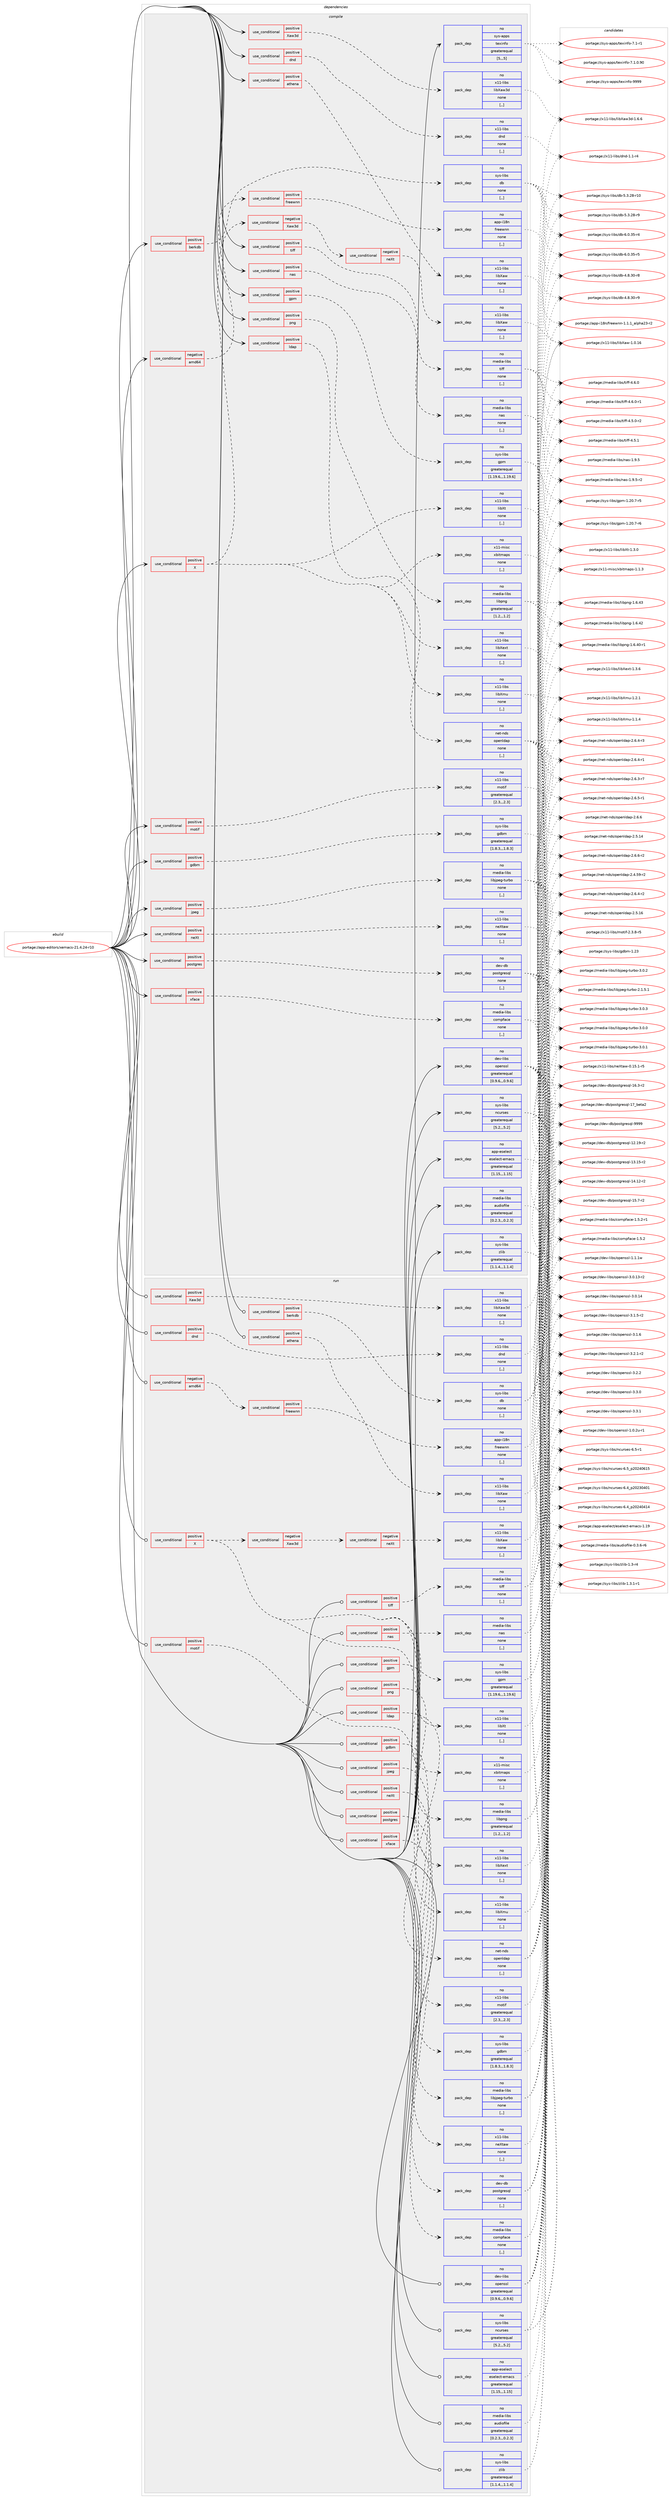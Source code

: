 digraph prolog {

# *************
# Graph options
# *************

newrank=true;
concentrate=true;
compound=true;
graph [rankdir=LR,fontname=Helvetica,fontsize=10,ranksep=1.5];#, ranksep=2.5, nodesep=0.2];
edge  [arrowhead=vee];
node  [fontname=Helvetica,fontsize=10];

# **********
# The ebuild
# **********

subgraph cluster_leftcol {
color=gray;
rank=same;
label=<<i>ebuild</i>>;
id [label="portage://app-editors/xemacs-21.4.24-r10", color=red, width=4, href="../app-editors/xemacs-21.4.24-r10.svg"];
}

# ****************
# The dependencies
# ****************

subgraph cluster_midcol {
color=gray;
label=<<i>dependencies</i>>;
subgraph cluster_compile {
fillcolor="#eeeeee";
style=filled;
label=<<i>compile</i>>;
subgraph cond5789 {
dependency21031 [label=<<TABLE BORDER="0" CELLBORDER="1" CELLSPACING="0" CELLPADDING="4"><TR><TD ROWSPAN="3" CELLPADDING="10">use_conditional</TD></TR><TR><TD>negative</TD></TR><TR><TD>amd64</TD></TR></TABLE>>, shape=none, color=red];
subgraph cond5790 {
dependency21032 [label=<<TABLE BORDER="0" CELLBORDER="1" CELLSPACING="0" CELLPADDING="4"><TR><TD ROWSPAN="3" CELLPADDING="10">use_conditional</TD></TR><TR><TD>positive</TD></TR><TR><TD>freewnn</TD></TR></TABLE>>, shape=none, color=red];
subgraph pack15092 {
dependency21033 [label=<<TABLE BORDER="0" CELLBORDER="1" CELLSPACING="0" CELLPADDING="4" WIDTH="220"><TR><TD ROWSPAN="6" CELLPADDING="30">pack_dep</TD></TR><TR><TD WIDTH="110">no</TD></TR><TR><TD>app-i18n</TD></TR><TR><TD>freewnn</TD></TR><TR><TD>none</TD></TR><TR><TD>[,,]</TD></TR></TABLE>>, shape=none, color=blue];
}
dependency21032:e -> dependency21033:w [weight=20,style="dashed",arrowhead="vee"];
}
dependency21031:e -> dependency21032:w [weight=20,style="dashed",arrowhead="vee"];
}
id:e -> dependency21031:w [weight=20,style="solid",arrowhead="vee"];
subgraph cond5791 {
dependency21034 [label=<<TABLE BORDER="0" CELLBORDER="1" CELLSPACING="0" CELLPADDING="4"><TR><TD ROWSPAN="3" CELLPADDING="10">use_conditional</TD></TR><TR><TD>positive</TD></TR><TR><TD>X</TD></TR></TABLE>>, shape=none, color=red];
subgraph pack15093 {
dependency21035 [label=<<TABLE BORDER="0" CELLBORDER="1" CELLSPACING="0" CELLPADDING="4" WIDTH="220"><TR><TD ROWSPAN="6" CELLPADDING="30">pack_dep</TD></TR><TR><TD WIDTH="110">no</TD></TR><TR><TD>x11-libs</TD></TR><TR><TD>libXt</TD></TR><TR><TD>none</TD></TR><TR><TD>[,,]</TD></TR></TABLE>>, shape=none, color=blue];
}
dependency21034:e -> dependency21035:w [weight=20,style="dashed",arrowhead="vee"];
subgraph pack15094 {
dependency21036 [label=<<TABLE BORDER="0" CELLBORDER="1" CELLSPACING="0" CELLPADDING="4" WIDTH="220"><TR><TD ROWSPAN="6" CELLPADDING="30">pack_dep</TD></TR><TR><TD WIDTH="110">no</TD></TR><TR><TD>x11-libs</TD></TR><TR><TD>libXmu</TD></TR><TR><TD>none</TD></TR><TR><TD>[,,]</TD></TR></TABLE>>, shape=none, color=blue];
}
dependency21034:e -> dependency21036:w [weight=20,style="dashed",arrowhead="vee"];
subgraph pack15095 {
dependency21037 [label=<<TABLE BORDER="0" CELLBORDER="1" CELLSPACING="0" CELLPADDING="4" WIDTH="220"><TR><TD ROWSPAN="6" CELLPADDING="30">pack_dep</TD></TR><TR><TD WIDTH="110">no</TD></TR><TR><TD>x11-libs</TD></TR><TR><TD>libXext</TD></TR><TR><TD>none</TD></TR><TR><TD>[,,]</TD></TR></TABLE>>, shape=none, color=blue];
}
dependency21034:e -> dependency21037:w [weight=20,style="dashed",arrowhead="vee"];
subgraph pack15096 {
dependency21038 [label=<<TABLE BORDER="0" CELLBORDER="1" CELLSPACING="0" CELLPADDING="4" WIDTH="220"><TR><TD ROWSPAN="6" CELLPADDING="30">pack_dep</TD></TR><TR><TD WIDTH="110">no</TD></TR><TR><TD>x11-misc</TD></TR><TR><TD>xbitmaps</TD></TR><TR><TD>none</TD></TR><TR><TD>[,,]</TD></TR></TABLE>>, shape=none, color=blue];
}
dependency21034:e -> dependency21038:w [weight=20,style="dashed",arrowhead="vee"];
subgraph cond5792 {
dependency21039 [label=<<TABLE BORDER="0" CELLBORDER="1" CELLSPACING="0" CELLPADDING="4"><TR><TD ROWSPAN="3" CELLPADDING="10">use_conditional</TD></TR><TR><TD>negative</TD></TR><TR><TD>Xaw3d</TD></TR></TABLE>>, shape=none, color=red];
subgraph cond5793 {
dependency21040 [label=<<TABLE BORDER="0" CELLBORDER="1" CELLSPACING="0" CELLPADDING="4"><TR><TD ROWSPAN="3" CELLPADDING="10">use_conditional</TD></TR><TR><TD>negative</TD></TR><TR><TD>neXt</TD></TR></TABLE>>, shape=none, color=red];
subgraph pack15097 {
dependency21041 [label=<<TABLE BORDER="0" CELLBORDER="1" CELLSPACING="0" CELLPADDING="4" WIDTH="220"><TR><TD ROWSPAN="6" CELLPADDING="30">pack_dep</TD></TR><TR><TD WIDTH="110">no</TD></TR><TR><TD>x11-libs</TD></TR><TR><TD>libXaw</TD></TR><TR><TD>none</TD></TR><TR><TD>[,,]</TD></TR></TABLE>>, shape=none, color=blue];
}
dependency21040:e -> dependency21041:w [weight=20,style="dashed",arrowhead="vee"];
}
dependency21039:e -> dependency21040:w [weight=20,style="dashed",arrowhead="vee"];
}
dependency21034:e -> dependency21039:w [weight=20,style="dashed",arrowhead="vee"];
}
id:e -> dependency21034:w [weight=20,style="solid",arrowhead="vee"];
subgraph cond5794 {
dependency21042 [label=<<TABLE BORDER="0" CELLBORDER="1" CELLSPACING="0" CELLPADDING="4"><TR><TD ROWSPAN="3" CELLPADDING="10">use_conditional</TD></TR><TR><TD>positive</TD></TR><TR><TD>Xaw3d</TD></TR></TABLE>>, shape=none, color=red];
subgraph pack15098 {
dependency21043 [label=<<TABLE BORDER="0" CELLBORDER="1" CELLSPACING="0" CELLPADDING="4" WIDTH="220"><TR><TD ROWSPAN="6" CELLPADDING="30">pack_dep</TD></TR><TR><TD WIDTH="110">no</TD></TR><TR><TD>x11-libs</TD></TR><TR><TD>libXaw3d</TD></TR><TR><TD>none</TD></TR><TR><TD>[,,]</TD></TR></TABLE>>, shape=none, color=blue];
}
dependency21042:e -> dependency21043:w [weight=20,style="dashed",arrowhead="vee"];
}
id:e -> dependency21042:w [weight=20,style="solid",arrowhead="vee"];
subgraph cond5795 {
dependency21044 [label=<<TABLE BORDER="0" CELLBORDER="1" CELLSPACING="0" CELLPADDING="4"><TR><TD ROWSPAN="3" CELLPADDING="10">use_conditional</TD></TR><TR><TD>positive</TD></TR><TR><TD>athena</TD></TR></TABLE>>, shape=none, color=red];
subgraph pack15099 {
dependency21045 [label=<<TABLE BORDER="0" CELLBORDER="1" CELLSPACING="0" CELLPADDING="4" WIDTH="220"><TR><TD ROWSPAN="6" CELLPADDING="30">pack_dep</TD></TR><TR><TD WIDTH="110">no</TD></TR><TR><TD>x11-libs</TD></TR><TR><TD>libXaw</TD></TR><TR><TD>none</TD></TR><TR><TD>[,,]</TD></TR></TABLE>>, shape=none, color=blue];
}
dependency21044:e -> dependency21045:w [weight=20,style="dashed",arrowhead="vee"];
}
id:e -> dependency21044:w [weight=20,style="solid",arrowhead="vee"];
subgraph cond5796 {
dependency21046 [label=<<TABLE BORDER="0" CELLBORDER="1" CELLSPACING="0" CELLPADDING="4"><TR><TD ROWSPAN="3" CELLPADDING="10">use_conditional</TD></TR><TR><TD>positive</TD></TR><TR><TD>berkdb</TD></TR></TABLE>>, shape=none, color=red];
subgraph pack15100 {
dependency21047 [label=<<TABLE BORDER="0" CELLBORDER="1" CELLSPACING="0" CELLPADDING="4" WIDTH="220"><TR><TD ROWSPAN="6" CELLPADDING="30">pack_dep</TD></TR><TR><TD WIDTH="110">no</TD></TR><TR><TD>sys-libs</TD></TR><TR><TD>db</TD></TR><TR><TD>none</TD></TR><TR><TD>[,,]</TD></TR></TABLE>>, shape=none, color=blue];
}
dependency21046:e -> dependency21047:w [weight=20,style="dashed",arrowhead="vee"];
}
id:e -> dependency21046:w [weight=20,style="solid",arrowhead="vee"];
subgraph cond5797 {
dependency21048 [label=<<TABLE BORDER="0" CELLBORDER="1" CELLSPACING="0" CELLPADDING="4"><TR><TD ROWSPAN="3" CELLPADDING="10">use_conditional</TD></TR><TR><TD>positive</TD></TR><TR><TD>dnd</TD></TR></TABLE>>, shape=none, color=red];
subgraph pack15101 {
dependency21049 [label=<<TABLE BORDER="0" CELLBORDER="1" CELLSPACING="0" CELLPADDING="4" WIDTH="220"><TR><TD ROWSPAN="6" CELLPADDING="30">pack_dep</TD></TR><TR><TD WIDTH="110">no</TD></TR><TR><TD>x11-libs</TD></TR><TR><TD>dnd</TD></TR><TR><TD>none</TD></TR><TR><TD>[,,]</TD></TR></TABLE>>, shape=none, color=blue];
}
dependency21048:e -> dependency21049:w [weight=20,style="dashed",arrowhead="vee"];
}
id:e -> dependency21048:w [weight=20,style="solid",arrowhead="vee"];
subgraph cond5798 {
dependency21050 [label=<<TABLE BORDER="0" CELLBORDER="1" CELLSPACING="0" CELLPADDING="4"><TR><TD ROWSPAN="3" CELLPADDING="10">use_conditional</TD></TR><TR><TD>positive</TD></TR><TR><TD>gdbm</TD></TR></TABLE>>, shape=none, color=red];
subgraph pack15102 {
dependency21051 [label=<<TABLE BORDER="0" CELLBORDER="1" CELLSPACING="0" CELLPADDING="4" WIDTH="220"><TR><TD ROWSPAN="6" CELLPADDING="30">pack_dep</TD></TR><TR><TD WIDTH="110">no</TD></TR><TR><TD>sys-libs</TD></TR><TR><TD>gdbm</TD></TR><TR><TD>greaterequal</TD></TR><TR><TD>[1.8.3,,,1.8.3]</TD></TR></TABLE>>, shape=none, color=blue];
}
dependency21050:e -> dependency21051:w [weight=20,style="dashed",arrowhead="vee"];
}
id:e -> dependency21050:w [weight=20,style="solid",arrowhead="vee"];
subgraph cond5799 {
dependency21052 [label=<<TABLE BORDER="0" CELLBORDER="1" CELLSPACING="0" CELLPADDING="4"><TR><TD ROWSPAN="3" CELLPADDING="10">use_conditional</TD></TR><TR><TD>positive</TD></TR><TR><TD>gpm</TD></TR></TABLE>>, shape=none, color=red];
subgraph pack15103 {
dependency21053 [label=<<TABLE BORDER="0" CELLBORDER="1" CELLSPACING="0" CELLPADDING="4" WIDTH="220"><TR><TD ROWSPAN="6" CELLPADDING="30">pack_dep</TD></TR><TR><TD WIDTH="110">no</TD></TR><TR><TD>sys-libs</TD></TR><TR><TD>gpm</TD></TR><TR><TD>greaterequal</TD></TR><TR><TD>[1.19.6,,,1.19.6]</TD></TR></TABLE>>, shape=none, color=blue];
}
dependency21052:e -> dependency21053:w [weight=20,style="dashed",arrowhead="vee"];
}
id:e -> dependency21052:w [weight=20,style="solid",arrowhead="vee"];
subgraph cond5800 {
dependency21054 [label=<<TABLE BORDER="0" CELLBORDER="1" CELLSPACING="0" CELLPADDING="4"><TR><TD ROWSPAN="3" CELLPADDING="10">use_conditional</TD></TR><TR><TD>positive</TD></TR><TR><TD>jpeg</TD></TR></TABLE>>, shape=none, color=red];
subgraph pack15104 {
dependency21055 [label=<<TABLE BORDER="0" CELLBORDER="1" CELLSPACING="0" CELLPADDING="4" WIDTH="220"><TR><TD ROWSPAN="6" CELLPADDING="30">pack_dep</TD></TR><TR><TD WIDTH="110">no</TD></TR><TR><TD>media-libs</TD></TR><TR><TD>libjpeg-turbo</TD></TR><TR><TD>none</TD></TR><TR><TD>[,,]</TD></TR></TABLE>>, shape=none, color=blue];
}
dependency21054:e -> dependency21055:w [weight=20,style="dashed",arrowhead="vee"];
}
id:e -> dependency21054:w [weight=20,style="solid",arrowhead="vee"];
subgraph cond5801 {
dependency21056 [label=<<TABLE BORDER="0" CELLBORDER="1" CELLSPACING="0" CELLPADDING="4"><TR><TD ROWSPAN="3" CELLPADDING="10">use_conditional</TD></TR><TR><TD>positive</TD></TR><TR><TD>ldap</TD></TR></TABLE>>, shape=none, color=red];
subgraph pack15105 {
dependency21057 [label=<<TABLE BORDER="0" CELLBORDER="1" CELLSPACING="0" CELLPADDING="4" WIDTH="220"><TR><TD ROWSPAN="6" CELLPADDING="30">pack_dep</TD></TR><TR><TD WIDTH="110">no</TD></TR><TR><TD>net-nds</TD></TR><TR><TD>openldap</TD></TR><TR><TD>none</TD></TR><TR><TD>[,,]</TD></TR></TABLE>>, shape=none, color=blue];
}
dependency21056:e -> dependency21057:w [weight=20,style="dashed",arrowhead="vee"];
}
id:e -> dependency21056:w [weight=20,style="solid",arrowhead="vee"];
subgraph cond5802 {
dependency21058 [label=<<TABLE BORDER="0" CELLBORDER="1" CELLSPACING="0" CELLPADDING="4"><TR><TD ROWSPAN="3" CELLPADDING="10">use_conditional</TD></TR><TR><TD>positive</TD></TR><TR><TD>motif</TD></TR></TABLE>>, shape=none, color=red];
subgraph pack15106 {
dependency21059 [label=<<TABLE BORDER="0" CELLBORDER="1" CELLSPACING="0" CELLPADDING="4" WIDTH="220"><TR><TD ROWSPAN="6" CELLPADDING="30">pack_dep</TD></TR><TR><TD WIDTH="110">no</TD></TR><TR><TD>x11-libs</TD></TR><TR><TD>motif</TD></TR><TR><TD>greaterequal</TD></TR><TR><TD>[2.3,,,2.3]</TD></TR></TABLE>>, shape=none, color=blue];
}
dependency21058:e -> dependency21059:w [weight=20,style="dashed",arrowhead="vee"];
}
id:e -> dependency21058:w [weight=20,style="solid",arrowhead="vee"];
subgraph cond5803 {
dependency21060 [label=<<TABLE BORDER="0" CELLBORDER="1" CELLSPACING="0" CELLPADDING="4"><TR><TD ROWSPAN="3" CELLPADDING="10">use_conditional</TD></TR><TR><TD>positive</TD></TR><TR><TD>nas</TD></TR></TABLE>>, shape=none, color=red];
subgraph pack15107 {
dependency21061 [label=<<TABLE BORDER="0" CELLBORDER="1" CELLSPACING="0" CELLPADDING="4" WIDTH="220"><TR><TD ROWSPAN="6" CELLPADDING="30">pack_dep</TD></TR><TR><TD WIDTH="110">no</TD></TR><TR><TD>media-libs</TD></TR><TR><TD>nas</TD></TR><TR><TD>none</TD></TR><TR><TD>[,,]</TD></TR></TABLE>>, shape=none, color=blue];
}
dependency21060:e -> dependency21061:w [weight=20,style="dashed",arrowhead="vee"];
}
id:e -> dependency21060:w [weight=20,style="solid",arrowhead="vee"];
subgraph cond5804 {
dependency21062 [label=<<TABLE BORDER="0" CELLBORDER="1" CELLSPACING="0" CELLPADDING="4"><TR><TD ROWSPAN="3" CELLPADDING="10">use_conditional</TD></TR><TR><TD>positive</TD></TR><TR><TD>neXt</TD></TR></TABLE>>, shape=none, color=red];
subgraph pack15108 {
dependency21063 [label=<<TABLE BORDER="0" CELLBORDER="1" CELLSPACING="0" CELLPADDING="4" WIDTH="220"><TR><TD ROWSPAN="6" CELLPADDING="30">pack_dep</TD></TR><TR><TD WIDTH="110">no</TD></TR><TR><TD>x11-libs</TD></TR><TR><TD>neXtaw</TD></TR><TR><TD>none</TD></TR><TR><TD>[,,]</TD></TR></TABLE>>, shape=none, color=blue];
}
dependency21062:e -> dependency21063:w [weight=20,style="dashed",arrowhead="vee"];
}
id:e -> dependency21062:w [weight=20,style="solid",arrowhead="vee"];
subgraph cond5805 {
dependency21064 [label=<<TABLE BORDER="0" CELLBORDER="1" CELLSPACING="0" CELLPADDING="4"><TR><TD ROWSPAN="3" CELLPADDING="10">use_conditional</TD></TR><TR><TD>positive</TD></TR><TR><TD>png</TD></TR></TABLE>>, shape=none, color=red];
subgraph pack15109 {
dependency21065 [label=<<TABLE BORDER="0" CELLBORDER="1" CELLSPACING="0" CELLPADDING="4" WIDTH="220"><TR><TD ROWSPAN="6" CELLPADDING="30">pack_dep</TD></TR><TR><TD WIDTH="110">no</TD></TR><TR><TD>media-libs</TD></TR><TR><TD>libpng</TD></TR><TR><TD>greaterequal</TD></TR><TR><TD>[1.2,,,1.2]</TD></TR></TABLE>>, shape=none, color=blue];
}
dependency21064:e -> dependency21065:w [weight=20,style="dashed",arrowhead="vee"];
}
id:e -> dependency21064:w [weight=20,style="solid",arrowhead="vee"];
subgraph cond5806 {
dependency21066 [label=<<TABLE BORDER="0" CELLBORDER="1" CELLSPACING="0" CELLPADDING="4"><TR><TD ROWSPAN="3" CELLPADDING="10">use_conditional</TD></TR><TR><TD>positive</TD></TR><TR><TD>postgres</TD></TR></TABLE>>, shape=none, color=red];
subgraph pack15110 {
dependency21067 [label=<<TABLE BORDER="0" CELLBORDER="1" CELLSPACING="0" CELLPADDING="4" WIDTH="220"><TR><TD ROWSPAN="6" CELLPADDING="30">pack_dep</TD></TR><TR><TD WIDTH="110">no</TD></TR><TR><TD>dev-db</TD></TR><TR><TD>postgresql</TD></TR><TR><TD>none</TD></TR><TR><TD>[,,]</TD></TR></TABLE>>, shape=none, color=blue];
}
dependency21066:e -> dependency21067:w [weight=20,style="dashed",arrowhead="vee"];
}
id:e -> dependency21066:w [weight=20,style="solid",arrowhead="vee"];
subgraph cond5807 {
dependency21068 [label=<<TABLE BORDER="0" CELLBORDER="1" CELLSPACING="0" CELLPADDING="4"><TR><TD ROWSPAN="3" CELLPADDING="10">use_conditional</TD></TR><TR><TD>positive</TD></TR><TR><TD>tiff</TD></TR></TABLE>>, shape=none, color=red];
subgraph pack15111 {
dependency21069 [label=<<TABLE BORDER="0" CELLBORDER="1" CELLSPACING="0" CELLPADDING="4" WIDTH="220"><TR><TD ROWSPAN="6" CELLPADDING="30">pack_dep</TD></TR><TR><TD WIDTH="110">no</TD></TR><TR><TD>media-libs</TD></TR><TR><TD>tiff</TD></TR><TR><TD>none</TD></TR><TR><TD>[,,]</TD></TR></TABLE>>, shape=none, color=blue];
}
dependency21068:e -> dependency21069:w [weight=20,style="dashed",arrowhead="vee"];
}
id:e -> dependency21068:w [weight=20,style="solid",arrowhead="vee"];
subgraph cond5808 {
dependency21070 [label=<<TABLE BORDER="0" CELLBORDER="1" CELLSPACING="0" CELLPADDING="4"><TR><TD ROWSPAN="3" CELLPADDING="10">use_conditional</TD></TR><TR><TD>positive</TD></TR><TR><TD>xface</TD></TR></TABLE>>, shape=none, color=red];
subgraph pack15112 {
dependency21071 [label=<<TABLE BORDER="0" CELLBORDER="1" CELLSPACING="0" CELLPADDING="4" WIDTH="220"><TR><TD ROWSPAN="6" CELLPADDING="30">pack_dep</TD></TR><TR><TD WIDTH="110">no</TD></TR><TR><TD>media-libs</TD></TR><TR><TD>compface</TD></TR><TR><TD>none</TD></TR><TR><TD>[,,]</TD></TR></TABLE>>, shape=none, color=blue];
}
dependency21070:e -> dependency21071:w [weight=20,style="dashed",arrowhead="vee"];
}
id:e -> dependency21070:w [weight=20,style="solid",arrowhead="vee"];
subgraph pack15113 {
dependency21072 [label=<<TABLE BORDER="0" CELLBORDER="1" CELLSPACING="0" CELLPADDING="4" WIDTH="220"><TR><TD ROWSPAN="6" CELLPADDING="30">pack_dep</TD></TR><TR><TD WIDTH="110">no</TD></TR><TR><TD>app-eselect</TD></TR><TR><TD>eselect-emacs</TD></TR><TR><TD>greaterequal</TD></TR><TR><TD>[1.15,,,1.15]</TD></TR></TABLE>>, shape=none, color=blue];
}
id:e -> dependency21072:w [weight=20,style="solid",arrowhead="vee"];
subgraph pack15114 {
dependency21073 [label=<<TABLE BORDER="0" CELLBORDER="1" CELLSPACING="0" CELLPADDING="4" WIDTH="220"><TR><TD ROWSPAN="6" CELLPADDING="30">pack_dep</TD></TR><TR><TD WIDTH="110">no</TD></TR><TR><TD>dev-libs</TD></TR><TR><TD>openssl</TD></TR><TR><TD>greaterequal</TD></TR><TR><TD>[0.9.6,,,0.9.6]</TD></TR></TABLE>>, shape=none, color=blue];
}
id:e -> dependency21073:w [weight=20,style="solid",arrowhead="vee"];
subgraph pack15115 {
dependency21074 [label=<<TABLE BORDER="0" CELLBORDER="1" CELLSPACING="0" CELLPADDING="4" WIDTH="220"><TR><TD ROWSPAN="6" CELLPADDING="30">pack_dep</TD></TR><TR><TD WIDTH="110">no</TD></TR><TR><TD>media-libs</TD></TR><TR><TD>audiofile</TD></TR><TR><TD>greaterequal</TD></TR><TR><TD>[0.2.3,,,0.2.3]</TD></TR></TABLE>>, shape=none, color=blue];
}
id:e -> dependency21074:w [weight=20,style="solid",arrowhead="vee"];
subgraph pack15116 {
dependency21075 [label=<<TABLE BORDER="0" CELLBORDER="1" CELLSPACING="0" CELLPADDING="4" WIDTH="220"><TR><TD ROWSPAN="6" CELLPADDING="30">pack_dep</TD></TR><TR><TD WIDTH="110">no</TD></TR><TR><TD>sys-apps</TD></TR><TR><TD>texinfo</TD></TR><TR><TD>greaterequal</TD></TR><TR><TD>[5,,,5]</TD></TR></TABLE>>, shape=none, color=blue];
}
id:e -> dependency21075:w [weight=20,style="solid",arrowhead="vee"];
subgraph pack15117 {
dependency21076 [label=<<TABLE BORDER="0" CELLBORDER="1" CELLSPACING="0" CELLPADDING="4" WIDTH="220"><TR><TD ROWSPAN="6" CELLPADDING="30">pack_dep</TD></TR><TR><TD WIDTH="110">no</TD></TR><TR><TD>sys-libs</TD></TR><TR><TD>ncurses</TD></TR><TR><TD>greaterequal</TD></TR><TR><TD>[5.2,,,5.2]</TD></TR></TABLE>>, shape=none, color=blue];
}
id:e -> dependency21076:w [weight=20,style="solid",arrowhead="vee"];
subgraph pack15118 {
dependency21077 [label=<<TABLE BORDER="0" CELLBORDER="1" CELLSPACING="0" CELLPADDING="4" WIDTH="220"><TR><TD ROWSPAN="6" CELLPADDING="30">pack_dep</TD></TR><TR><TD WIDTH="110">no</TD></TR><TR><TD>sys-libs</TD></TR><TR><TD>zlib</TD></TR><TR><TD>greaterequal</TD></TR><TR><TD>[1.1.4,,,1.1.4]</TD></TR></TABLE>>, shape=none, color=blue];
}
id:e -> dependency21077:w [weight=20,style="solid",arrowhead="vee"];
}
subgraph cluster_compileandrun {
fillcolor="#eeeeee";
style=filled;
label=<<i>compile and run</i>>;
}
subgraph cluster_run {
fillcolor="#eeeeee";
style=filled;
label=<<i>run</i>>;
subgraph cond5809 {
dependency21078 [label=<<TABLE BORDER="0" CELLBORDER="1" CELLSPACING="0" CELLPADDING="4"><TR><TD ROWSPAN="3" CELLPADDING="10">use_conditional</TD></TR><TR><TD>negative</TD></TR><TR><TD>amd64</TD></TR></TABLE>>, shape=none, color=red];
subgraph cond5810 {
dependency21079 [label=<<TABLE BORDER="0" CELLBORDER="1" CELLSPACING="0" CELLPADDING="4"><TR><TD ROWSPAN="3" CELLPADDING="10">use_conditional</TD></TR><TR><TD>positive</TD></TR><TR><TD>freewnn</TD></TR></TABLE>>, shape=none, color=red];
subgraph pack15119 {
dependency21080 [label=<<TABLE BORDER="0" CELLBORDER="1" CELLSPACING="0" CELLPADDING="4" WIDTH="220"><TR><TD ROWSPAN="6" CELLPADDING="30">pack_dep</TD></TR><TR><TD WIDTH="110">no</TD></TR><TR><TD>app-i18n</TD></TR><TR><TD>freewnn</TD></TR><TR><TD>none</TD></TR><TR><TD>[,,]</TD></TR></TABLE>>, shape=none, color=blue];
}
dependency21079:e -> dependency21080:w [weight=20,style="dashed",arrowhead="vee"];
}
dependency21078:e -> dependency21079:w [weight=20,style="dashed",arrowhead="vee"];
}
id:e -> dependency21078:w [weight=20,style="solid",arrowhead="odot"];
subgraph cond5811 {
dependency21081 [label=<<TABLE BORDER="0" CELLBORDER="1" CELLSPACING="0" CELLPADDING="4"><TR><TD ROWSPAN="3" CELLPADDING="10">use_conditional</TD></TR><TR><TD>positive</TD></TR><TR><TD>X</TD></TR></TABLE>>, shape=none, color=red];
subgraph pack15120 {
dependency21082 [label=<<TABLE BORDER="0" CELLBORDER="1" CELLSPACING="0" CELLPADDING="4" WIDTH="220"><TR><TD ROWSPAN="6" CELLPADDING="30">pack_dep</TD></TR><TR><TD WIDTH="110">no</TD></TR><TR><TD>x11-libs</TD></TR><TR><TD>libXt</TD></TR><TR><TD>none</TD></TR><TR><TD>[,,]</TD></TR></TABLE>>, shape=none, color=blue];
}
dependency21081:e -> dependency21082:w [weight=20,style="dashed",arrowhead="vee"];
subgraph pack15121 {
dependency21083 [label=<<TABLE BORDER="0" CELLBORDER="1" CELLSPACING="0" CELLPADDING="4" WIDTH="220"><TR><TD ROWSPAN="6" CELLPADDING="30">pack_dep</TD></TR><TR><TD WIDTH="110">no</TD></TR><TR><TD>x11-libs</TD></TR><TR><TD>libXmu</TD></TR><TR><TD>none</TD></TR><TR><TD>[,,]</TD></TR></TABLE>>, shape=none, color=blue];
}
dependency21081:e -> dependency21083:w [weight=20,style="dashed",arrowhead="vee"];
subgraph pack15122 {
dependency21084 [label=<<TABLE BORDER="0" CELLBORDER="1" CELLSPACING="0" CELLPADDING="4" WIDTH="220"><TR><TD ROWSPAN="6" CELLPADDING="30">pack_dep</TD></TR><TR><TD WIDTH="110">no</TD></TR><TR><TD>x11-libs</TD></TR><TR><TD>libXext</TD></TR><TR><TD>none</TD></TR><TR><TD>[,,]</TD></TR></TABLE>>, shape=none, color=blue];
}
dependency21081:e -> dependency21084:w [weight=20,style="dashed",arrowhead="vee"];
subgraph pack15123 {
dependency21085 [label=<<TABLE BORDER="0" CELLBORDER="1" CELLSPACING="0" CELLPADDING="4" WIDTH="220"><TR><TD ROWSPAN="6" CELLPADDING="30">pack_dep</TD></TR><TR><TD WIDTH="110">no</TD></TR><TR><TD>x11-misc</TD></TR><TR><TD>xbitmaps</TD></TR><TR><TD>none</TD></TR><TR><TD>[,,]</TD></TR></TABLE>>, shape=none, color=blue];
}
dependency21081:e -> dependency21085:w [weight=20,style="dashed",arrowhead="vee"];
subgraph cond5812 {
dependency21086 [label=<<TABLE BORDER="0" CELLBORDER="1" CELLSPACING="0" CELLPADDING="4"><TR><TD ROWSPAN="3" CELLPADDING="10">use_conditional</TD></TR><TR><TD>negative</TD></TR><TR><TD>Xaw3d</TD></TR></TABLE>>, shape=none, color=red];
subgraph cond5813 {
dependency21087 [label=<<TABLE BORDER="0" CELLBORDER="1" CELLSPACING="0" CELLPADDING="4"><TR><TD ROWSPAN="3" CELLPADDING="10">use_conditional</TD></TR><TR><TD>negative</TD></TR><TR><TD>neXt</TD></TR></TABLE>>, shape=none, color=red];
subgraph pack15124 {
dependency21088 [label=<<TABLE BORDER="0" CELLBORDER="1" CELLSPACING="0" CELLPADDING="4" WIDTH="220"><TR><TD ROWSPAN="6" CELLPADDING="30">pack_dep</TD></TR><TR><TD WIDTH="110">no</TD></TR><TR><TD>x11-libs</TD></TR><TR><TD>libXaw</TD></TR><TR><TD>none</TD></TR><TR><TD>[,,]</TD></TR></TABLE>>, shape=none, color=blue];
}
dependency21087:e -> dependency21088:w [weight=20,style="dashed",arrowhead="vee"];
}
dependency21086:e -> dependency21087:w [weight=20,style="dashed",arrowhead="vee"];
}
dependency21081:e -> dependency21086:w [weight=20,style="dashed",arrowhead="vee"];
}
id:e -> dependency21081:w [weight=20,style="solid",arrowhead="odot"];
subgraph cond5814 {
dependency21089 [label=<<TABLE BORDER="0" CELLBORDER="1" CELLSPACING="0" CELLPADDING="4"><TR><TD ROWSPAN="3" CELLPADDING="10">use_conditional</TD></TR><TR><TD>positive</TD></TR><TR><TD>Xaw3d</TD></TR></TABLE>>, shape=none, color=red];
subgraph pack15125 {
dependency21090 [label=<<TABLE BORDER="0" CELLBORDER="1" CELLSPACING="0" CELLPADDING="4" WIDTH="220"><TR><TD ROWSPAN="6" CELLPADDING="30">pack_dep</TD></TR><TR><TD WIDTH="110">no</TD></TR><TR><TD>x11-libs</TD></TR><TR><TD>libXaw3d</TD></TR><TR><TD>none</TD></TR><TR><TD>[,,]</TD></TR></TABLE>>, shape=none, color=blue];
}
dependency21089:e -> dependency21090:w [weight=20,style="dashed",arrowhead="vee"];
}
id:e -> dependency21089:w [weight=20,style="solid",arrowhead="odot"];
subgraph cond5815 {
dependency21091 [label=<<TABLE BORDER="0" CELLBORDER="1" CELLSPACING="0" CELLPADDING="4"><TR><TD ROWSPAN="3" CELLPADDING="10">use_conditional</TD></TR><TR><TD>positive</TD></TR><TR><TD>athena</TD></TR></TABLE>>, shape=none, color=red];
subgraph pack15126 {
dependency21092 [label=<<TABLE BORDER="0" CELLBORDER="1" CELLSPACING="0" CELLPADDING="4" WIDTH="220"><TR><TD ROWSPAN="6" CELLPADDING="30">pack_dep</TD></TR><TR><TD WIDTH="110">no</TD></TR><TR><TD>x11-libs</TD></TR><TR><TD>libXaw</TD></TR><TR><TD>none</TD></TR><TR><TD>[,,]</TD></TR></TABLE>>, shape=none, color=blue];
}
dependency21091:e -> dependency21092:w [weight=20,style="dashed",arrowhead="vee"];
}
id:e -> dependency21091:w [weight=20,style="solid",arrowhead="odot"];
subgraph cond5816 {
dependency21093 [label=<<TABLE BORDER="0" CELLBORDER="1" CELLSPACING="0" CELLPADDING="4"><TR><TD ROWSPAN="3" CELLPADDING="10">use_conditional</TD></TR><TR><TD>positive</TD></TR><TR><TD>berkdb</TD></TR></TABLE>>, shape=none, color=red];
subgraph pack15127 {
dependency21094 [label=<<TABLE BORDER="0" CELLBORDER="1" CELLSPACING="0" CELLPADDING="4" WIDTH="220"><TR><TD ROWSPAN="6" CELLPADDING="30">pack_dep</TD></TR><TR><TD WIDTH="110">no</TD></TR><TR><TD>sys-libs</TD></TR><TR><TD>db</TD></TR><TR><TD>none</TD></TR><TR><TD>[,,]</TD></TR></TABLE>>, shape=none, color=blue];
}
dependency21093:e -> dependency21094:w [weight=20,style="dashed",arrowhead="vee"];
}
id:e -> dependency21093:w [weight=20,style="solid",arrowhead="odot"];
subgraph cond5817 {
dependency21095 [label=<<TABLE BORDER="0" CELLBORDER="1" CELLSPACING="0" CELLPADDING="4"><TR><TD ROWSPAN="3" CELLPADDING="10">use_conditional</TD></TR><TR><TD>positive</TD></TR><TR><TD>dnd</TD></TR></TABLE>>, shape=none, color=red];
subgraph pack15128 {
dependency21096 [label=<<TABLE BORDER="0" CELLBORDER="1" CELLSPACING="0" CELLPADDING="4" WIDTH="220"><TR><TD ROWSPAN="6" CELLPADDING="30">pack_dep</TD></TR><TR><TD WIDTH="110">no</TD></TR><TR><TD>x11-libs</TD></TR><TR><TD>dnd</TD></TR><TR><TD>none</TD></TR><TR><TD>[,,]</TD></TR></TABLE>>, shape=none, color=blue];
}
dependency21095:e -> dependency21096:w [weight=20,style="dashed",arrowhead="vee"];
}
id:e -> dependency21095:w [weight=20,style="solid",arrowhead="odot"];
subgraph cond5818 {
dependency21097 [label=<<TABLE BORDER="0" CELLBORDER="1" CELLSPACING="0" CELLPADDING="4"><TR><TD ROWSPAN="3" CELLPADDING="10">use_conditional</TD></TR><TR><TD>positive</TD></TR><TR><TD>gdbm</TD></TR></TABLE>>, shape=none, color=red];
subgraph pack15129 {
dependency21098 [label=<<TABLE BORDER="0" CELLBORDER="1" CELLSPACING="0" CELLPADDING="4" WIDTH="220"><TR><TD ROWSPAN="6" CELLPADDING="30">pack_dep</TD></TR><TR><TD WIDTH="110">no</TD></TR><TR><TD>sys-libs</TD></TR><TR><TD>gdbm</TD></TR><TR><TD>greaterequal</TD></TR><TR><TD>[1.8.3,,,1.8.3]</TD></TR></TABLE>>, shape=none, color=blue];
}
dependency21097:e -> dependency21098:w [weight=20,style="dashed",arrowhead="vee"];
}
id:e -> dependency21097:w [weight=20,style="solid",arrowhead="odot"];
subgraph cond5819 {
dependency21099 [label=<<TABLE BORDER="0" CELLBORDER="1" CELLSPACING="0" CELLPADDING="4"><TR><TD ROWSPAN="3" CELLPADDING="10">use_conditional</TD></TR><TR><TD>positive</TD></TR><TR><TD>gpm</TD></TR></TABLE>>, shape=none, color=red];
subgraph pack15130 {
dependency21100 [label=<<TABLE BORDER="0" CELLBORDER="1" CELLSPACING="0" CELLPADDING="4" WIDTH="220"><TR><TD ROWSPAN="6" CELLPADDING="30">pack_dep</TD></TR><TR><TD WIDTH="110">no</TD></TR><TR><TD>sys-libs</TD></TR><TR><TD>gpm</TD></TR><TR><TD>greaterequal</TD></TR><TR><TD>[1.19.6,,,1.19.6]</TD></TR></TABLE>>, shape=none, color=blue];
}
dependency21099:e -> dependency21100:w [weight=20,style="dashed",arrowhead="vee"];
}
id:e -> dependency21099:w [weight=20,style="solid",arrowhead="odot"];
subgraph cond5820 {
dependency21101 [label=<<TABLE BORDER="0" CELLBORDER="1" CELLSPACING="0" CELLPADDING="4"><TR><TD ROWSPAN="3" CELLPADDING="10">use_conditional</TD></TR><TR><TD>positive</TD></TR><TR><TD>jpeg</TD></TR></TABLE>>, shape=none, color=red];
subgraph pack15131 {
dependency21102 [label=<<TABLE BORDER="0" CELLBORDER="1" CELLSPACING="0" CELLPADDING="4" WIDTH="220"><TR><TD ROWSPAN="6" CELLPADDING="30">pack_dep</TD></TR><TR><TD WIDTH="110">no</TD></TR><TR><TD>media-libs</TD></TR><TR><TD>libjpeg-turbo</TD></TR><TR><TD>none</TD></TR><TR><TD>[,,]</TD></TR></TABLE>>, shape=none, color=blue];
}
dependency21101:e -> dependency21102:w [weight=20,style="dashed",arrowhead="vee"];
}
id:e -> dependency21101:w [weight=20,style="solid",arrowhead="odot"];
subgraph cond5821 {
dependency21103 [label=<<TABLE BORDER="0" CELLBORDER="1" CELLSPACING="0" CELLPADDING="4"><TR><TD ROWSPAN="3" CELLPADDING="10">use_conditional</TD></TR><TR><TD>positive</TD></TR><TR><TD>ldap</TD></TR></TABLE>>, shape=none, color=red];
subgraph pack15132 {
dependency21104 [label=<<TABLE BORDER="0" CELLBORDER="1" CELLSPACING="0" CELLPADDING="4" WIDTH="220"><TR><TD ROWSPAN="6" CELLPADDING="30">pack_dep</TD></TR><TR><TD WIDTH="110">no</TD></TR><TR><TD>net-nds</TD></TR><TR><TD>openldap</TD></TR><TR><TD>none</TD></TR><TR><TD>[,,]</TD></TR></TABLE>>, shape=none, color=blue];
}
dependency21103:e -> dependency21104:w [weight=20,style="dashed",arrowhead="vee"];
}
id:e -> dependency21103:w [weight=20,style="solid",arrowhead="odot"];
subgraph cond5822 {
dependency21105 [label=<<TABLE BORDER="0" CELLBORDER="1" CELLSPACING="0" CELLPADDING="4"><TR><TD ROWSPAN="3" CELLPADDING="10">use_conditional</TD></TR><TR><TD>positive</TD></TR><TR><TD>motif</TD></TR></TABLE>>, shape=none, color=red];
subgraph pack15133 {
dependency21106 [label=<<TABLE BORDER="0" CELLBORDER="1" CELLSPACING="0" CELLPADDING="4" WIDTH="220"><TR><TD ROWSPAN="6" CELLPADDING="30">pack_dep</TD></TR><TR><TD WIDTH="110">no</TD></TR><TR><TD>x11-libs</TD></TR><TR><TD>motif</TD></TR><TR><TD>greaterequal</TD></TR><TR><TD>[2.3,,,2.3]</TD></TR></TABLE>>, shape=none, color=blue];
}
dependency21105:e -> dependency21106:w [weight=20,style="dashed",arrowhead="vee"];
}
id:e -> dependency21105:w [weight=20,style="solid",arrowhead="odot"];
subgraph cond5823 {
dependency21107 [label=<<TABLE BORDER="0" CELLBORDER="1" CELLSPACING="0" CELLPADDING="4"><TR><TD ROWSPAN="3" CELLPADDING="10">use_conditional</TD></TR><TR><TD>positive</TD></TR><TR><TD>nas</TD></TR></TABLE>>, shape=none, color=red];
subgraph pack15134 {
dependency21108 [label=<<TABLE BORDER="0" CELLBORDER="1" CELLSPACING="0" CELLPADDING="4" WIDTH="220"><TR><TD ROWSPAN="6" CELLPADDING="30">pack_dep</TD></TR><TR><TD WIDTH="110">no</TD></TR><TR><TD>media-libs</TD></TR><TR><TD>nas</TD></TR><TR><TD>none</TD></TR><TR><TD>[,,]</TD></TR></TABLE>>, shape=none, color=blue];
}
dependency21107:e -> dependency21108:w [weight=20,style="dashed",arrowhead="vee"];
}
id:e -> dependency21107:w [weight=20,style="solid",arrowhead="odot"];
subgraph cond5824 {
dependency21109 [label=<<TABLE BORDER="0" CELLBORDER="1" CELLSPACING="0" CELLPADDING="4"><TR><TD ROWSPAN="3" CELLPADDING="10">use_conditional</TD></TR><TR><TD>positive</TD></TR><TR><TD>neXt</TD></TR></TABLE>>, shape=none, color=red];
subgraph pack15135 {
dependency21110 [label=<<TABLE BORDER="0" CELLBORDER="1" CELLSPACING="0" CELLPADDING="4" WIDTH="220"><TR><TD ROWSPAN="6" CELLPADDING="30">pack_dep</TD></TR><TR><TD WIDTH="110">no</TD></TR><TR><TD>x11-libs</TD></TR><TR><TD>neXtaw</TD></TR><TR><TD>none</TD></TR><TR><TD>[,,]</TD></TR></TABLE>>, shape=none, color=blue];
}
dependency21109:e -> dependency21110:w [weight=20,style="dashed",arrowhead="vee"];
}
id:e -> dependency21109:w [weight=20,style="solid",arrowhead="odot"];
subgraph cond5825 {
dependency21111 [label=<<TABLE BORDER="0" CELLBORDER="1" CELLSPACING="0" CELLPADDING="4"><TR><TD ROWSPAN="3" CELLPADDING="10">use_conditional</TD></TR><TR><TD>positive</TD></TR><TR><TD>png</TD></TR></TABLE>>, shape=none, color=red];
subgraph pack15136 {
dependency21112 [label=<<TABLE BORDER="0" CELLBORDER="1" CELLSPACING="0" CELLPADDING="4" WIDTH="220"><TR><TD ROWSPAN="6" CELLPADDING="30">pack_dep</TD></TR><TR><TD WIDTH="110">no</TD></TR><TR><TD>media-libs</TD></TR><TR><TD>libpng</TD></TR><TR><TD>greaterequal</TD></TR><TR><TD>[1.2,,,1.2]</TD></TR></TABLE>>, shape=none, color=blue];
}
dependency21111:e -> dependency21112:w [weight=20,style="dashed",arrowhead="vee"];
}
id:e -> dependency21111:w [weight=20,style="solid",arrowhead="odot"];
subgraph cond5826 {
dependency21113 [label=<<TABLE BORDER="0" CELLBORDER="1" CELLSPACING="0" CELLPADDING="4"><TR><TD ROWSPAN="3" CELLPADDING="10">use_conditional</TD></TR><TR><TD>positive</TD></TR><TR><TD>postgres</TD></TR></TABLE>>, shape=none, color=red];
subgraph pack15137 {
dependency21114 [label=<<TABLE BORDER="0" CELLBORDER="1" CELLSPACING="0" CELLPADDING="4" WIDTH="220"><TR><TD ROWSPAN="6" CELLPADDING="30">pack_dep</TD></TR><TR><TD WIDTH="110">no</TD></TR><TR><TD>dev-db</TD></TR><TR><TD>postgresql</TD></TR><TR><TD>none</TD></TR><TR><TD>[,,]</TD></TR></TABLE>>, shape=none, color=blue];
}
dependency21113:e -> dependency21114:w [weight=20,style="dashed",arrowhead="vee"];
}
id:e -> dependency21113:w [weight=20,style="solid",arrowhead="odot"];
subgraph cond5827 {
dependency21115 [label=<<TABLE BORDER="0" CELLBORDER="1" CELLSPACING="0" CELLPADDING="4"><TR><TD ROWSPAN="3" CELLPADDING="10">use_conditional</TD></TR><TR><TD>positive</TD></TR><TR><TD>tiff</TD></TR></TABLE>>, shape=none, color=red];
subgraph pack15138 {
dependency21116 [label=<<TABLE BORDER="0" CELLBORDER="1" CELLSPACING="0" CELLPADDING="4" WIDTH="220"><TR><TD ROWSPAN="6" CELLPADDING="30">pack_dep</TD></TR><TR><TD WIDTH="110">no</TD></TR><TR><TD>media-libs</TD></TR><TR><TD>tiff</TD></TR><TR><TD>none</TD></TR><TR><TD>[,,]</TD></TR></TABLE>>, shape=none, color=blue];
}
dependency21115:e -> dependency21116:w [weight=20,style="dashed",arrowhead="vee"];
}
id:e -> dependency21115:w [weight=20,style="solid",arrowhead="odot"];
subgraph cond5828 {
dependency21117 [label=<<TABLE BORDER="0" CELLBORDER="1" CELLSPACING="0" CELLPADDING="4"><TR><TD ROWSPAN="3" CELLPADDING="10">use_conditional</TD></TR><TR><TD>positive</TD></TR><TR><TD>xface</TD></TR></TABLE>>, shape=none, color=red];
subgraph pack15139 {
dependency21118 [label=<<TABLE BORDER="0" CELLBORDER="1" CELLSPACING="0" CELLPADDING="4" WIDTH="220"><TR><TD ROWSPAN="6" CELLPADDING="30">pack_dep</TD></TR><TR><TD WIDTH="110">no</TD></TR><TR><TD>media-libs</TD></TR><TR><TD>compface</TD></TR><TR><TD>none</TD></TR><TR><TD>[,,]</TD></TR></TABLE>>, shape=none, color=blue];
}
dependency21117:e -> dependency21118:w [weight=20,style="dashed",arrowhead="vee"];
}
id:e -> dependency21117:w [weight=20,style="solid",arrowhead="odot"];
subgraph pack15140 {
dependency21119 [label=<<TABLE BORDER="0" CELLBORDER="1" CELLSPACING="0" CELLPADDING="4" WIDTH="220"><TR><TD ROWSPAN="6" CELLPADDING="30">pack_dep</TD></TR><TR><TD WIDTH="110">no</TD></TR><TR><TD>app-eselect</TD></TR><TR><TD>eselect-emacs</TD></TR><TR><TD>greaterequal</TD></TR><TR><TD>[1.15,,,1.15]</TD></TR></TABLE>>, shape=none, color=blue];
}
id:e -> dependency21119:w [weight=20,style="solid",arrowhead="odot"];
subgraph pack15141 {
dependency21120 [label=<<TABLE BORDER="0" CELLBORDER="1" CELLSPACING="0" CELLPADDING="4" WIDTH="220"><TR><TD ROWSPAN="6" CELLPADDING="30">pack_dep</TD></TR><TR><TD WIDTH="110">no</TD></TR><TR><TD>dev-libs</TD></TR><TR><TD>openssl</TD></TR><TR><TD>greaterequal</TD></TR><TR><TD>[0.9.6,,,0.9.6]</TD></TR></TABLE>>, shape=none, color=blue];
}
id:e -> dependency21120:w [weight=20,style="solid",arrowhead="odot"];
subgraph pack15142 {
dependency21121 [label=<<TABLE BORDER="0" CELLBORDER="1" CELLSPACING="0" CELLPADDING="4" WIDTH="220"><TR><TD ROWSPAN="6" CELLPADDING="30">pack_dep</TD></TR><TR><TD WIDTH="110">no</TD></TR><TR><TD>media-libs</TD></TR><TR><TD>audiofile</TD></TR><TR><TD>greaterequal</TD></TR><TR><TD>[0.2.3,,,0.2.3]</TD></TR></TABLE>>, shape=none, color=blue];
}
id:e -> dependency21121:w [weight=20,style="solid",arrowhead="odot"];
subgraph pack15143 {
dependency21122 [label=<<TABLE BORDER="0" CELLBORDER="1" CELLSPACING="0" CELLPADDING="4" WIDTH="220"><TR><TD ROWSPAN="6" CELLPADDING="30">pack_dep</TD></TR><TR><TD WIDTH="110">no</TD></TR><TR><TD>sys-libs</TD></TR><TR><TD>ncurses</TD></TR><TR><TD>greaterequal</TD></TR><TR><TD>[5.2,,,5.2]</TD></TR></TABLE>>, shape=none, color=blue];
}
id:e -> dependency21122:w [weight=20,style="solid",arrowhead="odot"];
subgraph pack15144 {
dependency21123 [label=<<TABLE BORDER="0" CELLBORDER="1" CELLSPACING="0" CELLPADDING="4" WIDTH="220"><TR><TD ROWSPAN="6" CELLPADDING="30">pack_dep</TD></TR><TR><TD WIDTH="110">no</TD></TR><TR><TD>sys-libs</TD></TR><TR><TD>zlib</TD></TR><TR><TD>greaterequal</TD></TR><TR><TD>[1.1.4,,,1.1.4]</TD></TR></TABLE>>, shape=none, color=blue];
}
id:e -> dependency21123:w [weight=20,style="solid",arrowhead="odot"];
}
}

# **************
# The candidates
# **************

subgraph cluster_choices {
rank=same;
color=gray;
label=<<i>candidates</i>>;

subgraph choice15092 {
color=black;
nodesep=1;
choice971121124510549561104710211410110111911011045494649464995971081121049750514511450 [label="portage://app-i18n/freewnn-1.1.1_alpha23-r2", color=red, width=4,href="../app-i18n/freewnn-1.1.1_alpha23-r2.svg"];
dependency21033:e -> choice971121124510549561104710211410110111911011045494649464995971081121049750514511450:w [style=dotted,weight="100"];
}
subgraph choice15093 {
color=black;
nodesep=1;
choice12049494510810598115471081059888116454946514648 [label="portage://x11-libs/libXt-1.3.0", color=red, width=4,href="../x11-libs/libXt-1.3.0.svg"];
dependency21035:e -> choice12049494510810598115471081059888116454946514648:w [style=dotted,weight="100"];
}
subgraph choice15094 {
color=black;
nodesep=1;
choice12049494510810598115471081059888109117454946494652 [label="portage://x11-libs/libXmu-1.1.4", color=red, width=4,href="../x11-libs/libXmu-1.1.4.svg"];
choice12049494510810598115471081059888109117454946504649 [label="portage://x11-libs/libXmu-1.2.1", color=red, width=4,href="../x11-libs/libXmu-1.2.1.svg"];
dependency21036:e -> choice12049494510810598115471081059888109117454946494652:w [style=dotted,weight="100"];
dependency21036:e -> choice12049494510810598115471081059888109117454946504649:w [style=dotted,weight="100"];
}
subgraph choice15095 {
color=black;
nodesep=1;
choice12049494510810598115471081059888101120116454946514654 [label="portage://x11-libs/libXext-1.3.6", color=red, width=4,href="../x11-libs/libXext-1.3.6.svg"];
dependency21037:e -> choice12049494510810598115471081059888101120116454946514654:w [style=dotted,weight="100"];
}
subgraph choice15096 {
color=black;
nodesep=1;
choice12049494510910511599471209810511610997112115454946494651 [label="portage://x11-misc/xbitmaps-1.1.3", color=red, width=4,href="../x11-misc/xbitmaps-1.1.3.svg"];
dependency21038:e -> choice12049494510910511599471209810511610997112115454946494651:w [style=dotted,weight="100"];
}
subgraph choice15097 {
color=black;
nodesep=1;
choice120494945108105981154710810598889711945494648464954 [label="portage://x11-libs/libXaw-1.0.16", color=red, width=4,href="../x11-libs/libXaw-1.0.16.svg"];
dependency21041:e -> choice120494945108105981154710810598889711945494648464954:w [style=dotted,weight="100"];
}
subgraph choice15098 {
color=black;
nodesep=1;
choice120494945108105981154710810598889711951100454946544654 [label="portage://x11-libs/libXaw3d-1.6.6", color=red, width=4,href="../x11-libs/libXaw3d-1.6.6.svg"];
dependency21043:e -> choice120494945108105981154710810598889711951100454946544654:w [style=dotted,weight="100"];
}
subgraph choice15099 {
color=black;
nodesep=1;
choice120494945108105981154710810598889711945494648464954 [label="portage://x11-libs/libXaw-1.0.16", color=red, width=4,href="../x11-libs/libXaw-1.0.16.svg"];
dependency21045:e -> choice120494945108105981154710810598889711945494648464954:w [style=dotted,weight="100"];
}
subgraph choice15100 {
color=black;
nodesep=1;
choice11512111545108105981154710098455246564651484511456 [label="portage://sys-libs/db-4.8.30-r8", color=red, width=4,href="../sys-libs/db-4.8.30-r8.svg"];
choice11512111545108105981154710098455246564651484511457 [label="portage://sys-libs/db-4.8.30-r9", color=red, width=4,href="../sys-libs/db-4.8.30-r9.svg"];
choice1151211154510810598115471009845534651465056451144948 [label="portage://sys-libs/db-5.3.28-r10", color=red, width=4,href="../sys-libs/db-5.3.28-r10.svg"];
choice11512111545108105981154710098455346514650564511457 [label="portage://sys-libs/db-5.3.28-r9", color=red, width=4,href="../sys-libs/db-5.3.28-r9.svg"];
choice11512111545108105981154710098455446484651534511452 [label="portage://sys-libs/db-6.0.35-r4", color=red, width=4,href="../sys-libs/db-6.0.35-r4.svg"];
choice11512111545108105981154710098455446484651534511453 [label="portage://sys-libs/db-6.0.35-r5", color=red, width=4,href="../sys-libs/db-6.0.35-r5.svg"];
dependency21047:e -> choice11512111545108105981154710098455246564651484511456:w [style=dotted,weight="100"];
dependency21047:e -> choice11512111545108105981154710098455246564651484511457:w [style=dotted,weight="100"];
dependency21047:e -> choice1151211154510810598115471009845534651465056451144948:w [style=dotted,weight="100"];
dependency21047:e -> choice11512111545108105981154710098455346514650564511457:w [style=dotted,weight="100"];
dependency21047:e -> choice11512111545108105981154710098455446484651534511452:w [style=dotted,weight="100"];
dependency21047:e -> choice11512111545108105981154710098455446484651534511453:w [style=dotted,weight="100"];
}
subgraph choice15101 {
color=black;
nodesep=1;
choice1204949451081059811547100110100454946494511452 [label="portage://x11-libs/dnd-1.1-r4", color=red, width=4,href="../x11-libs/dnd-1.1-r4.svg"];
dependency21049:e -> choice1204949451081059811547100110100454946494511452:w [style=dotted,weight="100"];
}
subgraph choice15102 {
color=black;
nodesep=1;
choice115121115451081059811547103100981094549465051 [label="portage://sys-libs/gdbm-1.23", color=red, width=4,href="../sys-libs/gdbm-1.23.svg"];
dependency21051:e -> choice115121115451081059811547103100981094549465051:w [style=dotted,weight="100"];
}
subgraph choice15103 {
color=black;
nodesep=1;
choice115121115451081059811547103112109454946504846554511453 [label="portage://sys-libs/gpm-1.20.7-r5", color=red, width=4,href="../sys-libs/gpm-1.20.7-r5.svg"];
choice115121115451081059811547103112109454946504846554511454 [label="portage://sys-libs/gpm-1.20.7-r6", color=red, width=4,href="../sys-libs/gpm-1.20.7-r6.svg"];
dependency21053:e -> choice115121115451081059811547103112109454946504846554511453:w [style=dotted,weight="100"];
dependency21053:e -> choice115121115451081059811547103112109454946504846554511454:w [style=dotted,weight="100"];
}
subgraph choice15104 {
color=black;
nodesep=1;
choice109101100105974510810598115471081059810611210110345116117114981114550464946534649 [label="portage://media-libs/libjpeg-turbo-2.1.5.1", color=red, width=4,href="../media-libs/libjpeg-turbo-2.1.5.1.svg"];
choice10910110010597451081059811547108105981061121011034511611711498111455146484648 [label="portage://media-libs/libjpeg-turbo-3.0.0", color=red, width=4,href="../media-libs/libjpeg-turbo-3.0.0.svg"];
choice10910110010597451081059811547108105981061121011034511611711498111455146484649 [label="portage://media-libs/libjpeg-turbo-3.0.1", color=red, width=4,href="../media-libs/libjpeg-turbo-3.0.1.svg"];
choice10910110010597451081059811547108105981061121011034511611711498111455146484650 [label="portage://media-libs/libjpeg-turbo-3.0.2", color=red, width=4,href="../media-libs/libjpeg-turbo-3.0.2.svg"];
choice10910110010597451081059811547108105981061121011034511611711498111455146484651 [label="portage://media-libs/libjpeg-turbo-3.0.3", color=red, width=4,href="../media-libs/libjpeg-turbo-3.0.3.svg"];
dependency21055:e -> choice109101100105974510810598115471081059810611210110345116117114981114550464946534649:w [style=dotted,weight="100"];
dependency21055:e -> choice10910110010597451081059811547108105981061121011034511611711498111455146484648:w [style=dotted,weight="100"];
dependency21055:e -> choice10910110010597451081059811547108105981061121011034511611711498111455146484649:w [style=dotted,weight="100"];
dependency21055:e -> choice10910110010597451081059811547108105981061121011034511611711498111455146484650:w [style=dotted,weight="100"];
dependency21055:e -> choice10910110010597451081059811547108105981061121011034511611711498111455146484651:w [style=dotted,weight="100"];
}
subgraph choice15105 {
color=black;
nodesep=1;
choice110101116451101001154711111210111010810097112455046524653574511450 [label="portage://net-nds/openldap-2.4.59-r2", color=red, width=4,href="../net-nds/openldap-2.4.59-r2.svg"];
choice11010111645110100115471111121011101081009711245504653464952 [label="portage://net-nds/openldap-2.5.14", color=red, width=4,href="../net-nds/openldap-2.5.14.svg"];
choice11010111645110100115471111121011101081009711245504653464954 [label="portage://net-nds/openldap-2.5.16", color=red, width=4,href="../net-nds/openldap-2.5.16.svg"];
choice1101011164511010011547111112101110108100971124550465446514511455 [label="portage://net-nds/openldap-2.6.3-r7", color=red, width=4,href="../net-nds/openldap-2.6.3-r7.svg"];
choice1101011164511010011547111112101110108100971124550465446524511449 [label="portage://net-nds/openldap-2.6.4-r1", color=red, width=4,href="../net-nds/openldap-2.6.4-r1.svg"];
choice1101011164511010011547111112101110108100971124550465446524511450 [label="portage://net-nds/openldap-2.6.4-r2", color=red, width=4,href="../net-nds/openldap-2.6.4-r2.svg"];
choice1101011164511010011547111112101110108100971124550465446524511451 [label="portage://net-nds/openldap-2.6.4-r3", color=red, width=4,href="../net-nds/openldap-2.6.4-r3.svg"];
choice1101011164511010011547111112101110108100971124550465446534511449 [label="portage://net-nds/openldap-2.6.5-r1", color=red, width=4,href="../net-nds/openldap-2.6.5-r1.svg"];
choice110101116451101001154711111210111010810097112455046544654 [label="portage://net-nds/openldap-2.6.6", color=red, width=4,href="../net-nds/openldap-2.6.6.svg"];
choice1101011164511010011547111112101110108100971124550465446544511450 [label="portage://net-nds/openldap-2.6.6-r2", color=red, width=4,href="../net-nds/openldap-2.6.6-r2.svg"];
dependency21057:e -> choice110101116451101001154711111210111010810097112455046524653574511450:w [style=dotted,weight="100"];
dependency21057:e -> choice11010111645110100115471111121011101081009711245504653464952:w [style=dotted,weight="100"];
dependency21057:e -> choice11010111645110100115471111121011101081009711245504653464954:w [style=dotted,weight="100"];
dependency21057:e -> choice1101011164511010011547111112101110108100971124550465446514511455:w [style=dotted,weight="100"];
dependency21057:e -> choice1101011164511010011547111112101110108100971124550465446524511449:w [style=dotted,weight="100"];
dependency21057:e -> choice1101011164511010011547111112101110108100971124550465446524511450:w [style=dotted,weight="100"];
dependency21057:e -> choice1101011164511010011547111112101110108100971124550465446524511451:w [style=dotted,weight="100"];
dependency21057:e -> choice1101011164511010011547111112101110108100971124550465446534511449:w [style=dotted,weight="100"];
dependency21057:e -> choice110101116451101001154711111210111010810097112455046544654:w [style=dotted,weight="100"];
dependency21057:e -> choice1101011164511010011547111112101110108100971124550465446544511450:w [style=dotted,weight="100"];
}
subgraph choice15106 {
color=black;
nodesep=1;
choice12049494510810598115471091111161051024550465146564511453 [label="portage://x11-libs/motif-2.3.8-r5", color=red, width=4,href="../x11-libs/motif-2.3.8-r5.svg"];
dependency21059:e -> choice12049494510810598115471091111161051024550465146564511453:w [style=dotted,weight="100"];
}
subgraph choice15107 {
color=black;
nodesep=1;
choice1091011001059745108105981154711097115454946574653 [label="portage://media-libs/nas-1.9.5", color=red, width=4,href="../media-libs/nas-1.9.5.svg"];
choice10910110010597451081059811547110971154549465746534511450 [label="portage://media-libs/nas-1.9.5-r2", color=red, width=4,href="../media-libs/nas-1.9.5-r2.svg"];
dependency21061:e -> choice1091011001059745108105981154711097115454946574653:w [style=dotted,weight="100"];
dependency21061:e -> choice10910110010597451081059811547110971154549465746534511450:w [style=dotted,weight="100"];
}
subgraph choice15108 {
color=black;
nodesep=1;
choice12049494510810598115471101018811697119454846495346494511453 [label="portage://x11-libs/neXtaw-0.15.1-r5", color=red, width=4,href="../x11-libs/neXtaw-0.15.1-r5.svg"];
dependency21063:e -> choice12049494510810598115471101018811697119454846495346494511453:w [style=dotted,weight="100"];
}
subgraph choice15109 {
color=black;
nodesep=1;
choice1091011001059745108105981154710810598112110103454946544652484511449 [label="portage://media-libs/libpng-1.6.40-r1", color=red, width=4,href="../media-libs/libpng-1.6.40-r1.svg"];
choice109101100105974510810598115471081059811211010345494654465250 [label="portage://media-libs/libpng-1.6.42", color=red, width=4,href="../media-libs/libpng-1.6.42.svg"];
choice109101100105974510810598115471081059811211010345494654465251 [label="portage://media-libs/libpng-1.6.43", color=red, width=4,href="../media-libs/libpng-1.6.43.svg"];
dependency21065:e -> choice1091011001059745108105981154710810598112110103454946544652484511449:w [style=dotted,weight="100"];
dependency21065:e -> choice109101100105974510810598115471081059811211010345494654465250:w [style=dotted,weight="100"];
dependency21065:e -> choice109101100105974510810598115471081059811211010345494654465251:w [style=dotted,weight="100"];
}
subgraph choice15110 {
color=black;
nodesep=1;
choice1001011184510098471121111151161031141011151131084549504649574511450 [label="portage://dev-db/postgresql-12.19-r2", color=red, width=4,href="../dev-db/postgresql-12.19-r2.svg"];
choice1001011184510098471121111151161031141011151131084549514649534511450 [label="portage://dev-db/postgresql-13.15-r2", color=red, width=4,href="../dev-db/postgresql-13.15-r2.svg"];
choice1001011184510098471121111151161031141011151131084549524649504511450 [label="portage://dev-db/postgresql-14.12-r2", color=red, width=4,href="../dev-db/postgresql-14.12-r2.svg"];
choice10010111845100984711211111511610311410111511310845495346554511450 [label="portage://dev-db/postgresql-15.7-r2", color=red, width=4,href="../dev-db/postgresql-15.7-r2.svg"];
choice10010111845100984711211111511610311410111511310845495446514511450 [label="portage://dev-db/postgresql-16.3-r2", color=red, width=4,href="../dev-db/postgresql-16.3-r2.svg"];
choice10010111845100984711211111511610311410111511310845495595981011169750 [label="portage://dev-db/postgresql-17_beta2", color=red, width=4,href="../dev-db/postgresql-17_beta2.svg"];
choice1001011184510098471121111151161031141011151131084557575757 [label="portage://dev-db/postgresql-9999", color=red, width=4,href="../dev-db/postgresql-9999.svg"];
dependency21067:e -> choice1001011184510098471121111151161031141011151131084549504649574511450:w [style=dotted,weight="100"];
dependency21067:e -> choice1001011184510098471121111151161031141011151131084549514649534511450:w [style=dotted,weight="100"];
dependency21067:e -> choice1001011184510098471121111151161031141011151131084549524649504511450:w [style=dotted,weight="100"];
dependency21067:e -> choice10010111845100984711211111511610311410111511310845495346554511450:w [style=dotted,weight="100"];
dependency21067:e -> choice10010111845100984711211111511610311410111511310845495446514511450:w [style=dotted,weight="100"];
dependency21067:e -> choice10010111845100984711211111511610311410111511310845495595981011169750:w [style=dotted,weight="100"];
dependency21067:e -> choice1001011184510098471121111151161031141011151131084557575757:w [style=dotted,weight="100"];
}
subgraph choice15111 {
color=black;
nodesep=1;
choice109101100105974510810598115471161051021024552465346484511450 [label="portage://media-libs/tiff-4.5.0-r2", color=red, width=4,href="../media-libs/tiff-4.5.0-r2.svg"];
choice10910110010597451081059811547116105102102455246534649 [label="portage://media-libs/tiff-4.5.1", color=red, width=4,href="../media-libs/tiff-4.5.1.svg"];
choice10910110010597451081059811547116105102102455246544648 [label="portage://media-libs/tiff-4.6.0", color=red, width=4,href="../media-libs/tiff-4.6.0.svg"];
choice109101100105974510810598115471161051021024552465446484511449 [label="portage://media-libs/tiff-4.6.0-r1", color=red, width=4,href="../media-libs/tiff-4.6.0-r1.svg"];
dependency21069:e -> choice109101100105974510810598115471161051021024552465346484511450:w [style=dotted,weight="100"];
dependency21069:e -> choice10910110010597451081059811547116105102102455246534649:w [style=dotted,weight="100"];
dependency21069:e -> choice10910110010597451081059811547116105102102455246544648:w [style=dotted,weight="100"];
dependency21069:e -> choice109101100105974510810598115471161051021024552465446484511449:w [style=dotted,weight="100"];
}
subgraph choice15112 {
color=black;
nodesep=1;
choice10910110010597451081059811547991111091121029799101454946534650 [label="portage://media-libs/compface-1.5.2", color=red, width=4,href="../media-libs/compface-1.5.2.svg"];
choice109101100105974510810598115479911110911210297991014549465346504511449 [label="portage://media-libs/compface-1.5.2-r1", color=red, width=4,href="../media-libs/compface-1.5.2-r1.svg"];
dependency21071:e -> choice10910110010597451081059811547991111091121029799101454946534650:w [style=dotted,weight="100"];
dependency21071:e -> choice109101100105974510810598115479911110911210297991014549465346504511449:w [style=dotted,weight="100"];
}
subgraph choice15113 {
color=black;
nodesep=1;
choice97112112451011151011081019911647101115101108101991164510110997991154549464957 [label="portage://app-eselect/eselect-emacs-1.19", color=red, width=4,href="../app-eselect/eselect-emacs-1.19.svg"];
dependency21072:e -> choice97112112451011151011081019911647101115101108101991164510110997991154549464957:w [style=dotted,weight="100"];
}
subgraph choice15114 {
color=black;
nodesep=1;
choice1001011184510810598115471111121011101151151084549464846501174511449 [label="portage://dev-libs/openssl-1.0.2u-r1", color=red, width=4,href="../dev-libs/openssl-1.0.2u-r1.svg"];
choice100101118451081059811547111112101110115115108454946494649119 [label="portage://dev-libs/openssl-1.1.1w", color=red, width=4,href="../dev-libs/openssl-1.1.1w.svg"];
choice100101118451081059811547111112101110115115108455146484649514511450 [label="portage://dev-libs/openssl-3.0.13-r2", color=red, width=4,href="../dev-libs/openssl-3.0.13-r2.svg"];
choice10010111845108105981154711111210111011511510845514648464952 [label="portage://dev-libs/openssl-3.0.14", color=red, width=4,href="../dev-libs/openssl-3.0.14.svg"];
choice1001011184510810598115471111121011101151151084551464946534511450 [label="portage://dev-libs/openssl-3.1.5-r2", color=red, width=4,href="../dev-libs/openssl-3.1.5-r2.svg"];
choice100101118451081059811547111112101110115115108455146494654 [label="portage://dev-libs/openssl-3.1.6", color=red, width=4,href="../dev-libs/openssl-3.1.6.svg"];
choice1001011184510810598115471111121011101151151084551465046494511450 [label="portage://dev-libs/openssl-3.2.1-r2", color=red, width=4,href="../dev-libs/openssl-3.2.1-r2.svg"];
choice100101118451081059811547111112101110115115108455146504650 [label="portage://dev-libs/openssl-3.2.2", color=red, width=4,href="../dev-libs/openssl-3.2.2.svg"];
choice100101118451081059811547111112101110115115108455146514648 [label="portage://dev-libs/openssl-3.3.0", color=red, width=4,href="../dev-libs/openssl-3.3.0.svg"];
choice100101118451081059811547111112101110115115108455146514649 [label="portage://dev-libs/openssl-3.3.1", color=red, width=4,href="../dev-libs/openssl-3.3.1.svg"];
dependency21073:e -> choice1001011184510810598115471111121011101151151084549464846501174511449:w [style=dotted,weight="100"];
dependency21073:e -> choice100101118451081059811547111112101110115115108454946494649119:w [style=dotted,weight="100"];
dependency21073:e -> choice100101118451081059811547111112101110115115108455146484649514511450:w [style=dotted,weight="100"];
dependency21073:e -> choice10010111845108105981154711111210111011511510845514648464952:w [style=dotted,weight="100"];
dependency21073:e -> choice1001011184510810598115471111121011101151151084551464946534511450:w [style=dotted,weight="100"];
dependency21073:e -> choice100101118451081059811547111112101110115115108455146494654:w [style=dotted,weight="100"];
dependency21073:e -> choice1001011184510810598115471111121011101151151084551465046494511450:w [style=dotted,weight="100"];
dependency21073:e -> choice100101118451081059811547111112101110115115108455146504650:w [style=dotted,weight="100"];
dependency21073:e -> choice100101118451081059811547111112101110115115108455146514648:w [style=dotted,weight="100"];
dependency21073:e -> choice100101118451081059811547111112101110115115108455146514649:w [style=dotted,weight="100"];
}
subgraph choice15115 {
color=black;
nodesep=1;
choice10910110010597451081059811547971171001051111021051081014548465146544511454 [label="portage://media-libs/audiofile-0.3.6-r6", color=red, width=4,href="../media-libs/audiofile-0.3.6-r6.svg"];
dependency21074:e -> choice10910110010597451081059811547971171001051111021051081014548465146544511454:w [style=dotted,weight="100"];
}
subgraph choice15116 {
color=black;
nodesep=1;
choice115121115459711211211547116101120105110102111455546494511449 [label="portage://sys-apps/texinfo-7.1-r1", color=red, width=4,href="../sys-apps/texinfo-7.1-r1.svg"];
choice115121115459711211211547116101120105110102111455546494648465748 [label="portage://sys-apps/texinfo-7.1.0.90", color=red, width=4,href="../sys-apps/texinfo-7.1.0.90.svg"];
choice1151211154597112112115471161011201051101021114557575757 [label="portage://sys-apps/texinfo-9999", color=red, width=4,href="../sys-apps/texinfo-9999.svg"];
dependency21075:e -> choice115121115459711211211547116101120105110102111455546494511449:w [style=dotted,weight="100"];
dependency21075:e -> choice115121115459711211211547116101120105110102111455546494648465748:w [style=dotted,weight="100"];
dependency21075:e -> choice1151211154597112112115471161011201051101021114557575757:w [style=dotted,weight="100"];
}
subgraph choice15117 {
color=black;
nodesep=1;
choice1151211154510810598115471109911711411510111545544652951125048505148524849 [label="portage://sys-libs/ncurses-6.4_p20230401", color=red, width=4,href="../sys-libs/ncurses-6.4_p20230401.svg"];
choice1151211154510810598115471109911711411510111545544652951125048505248524952 [label="portage://sys-libs/ncurses-6.4_p20240414", color=red, width=4,href="../sys-libs/ncurses-6.4_p20240414.svg"];
choice11512111545108105981154711099117114115101115455446534511449 [label="portage://sys-libs/ncurses-6.5-r1", color=red, width=4,href="../sys-libs/ncurses-6.5-r1.svg"];
choice1151211154510810598115471109911711411510111545544653951125048505248544953 [label="portage://sys-libs/ncurses-6.5_p20240615", color=red, width=4,href="../sys-libs/ncurses-6.5_p20240615.svg"];
dependency21076:e -> choice1151211154510810598115471109911711411510111545544652951125048505148524849:w [style=dotted,weight="100"];
dependency21076:e -> choice1151211154510810598115471109911711411510111545544652951125048505248524952:w [style=dotted,weight="100"];
dependency21076:e -> choice11512111545108105981154711099117114115101115455446534511449:w [style=dotted,weight="100"];
dependency21076:e -> choice1151211154510810598115471109911711411510111545544653951125048505248544953:w [style=dotted,weight="100"];
}
subgraph choice15118 {
color=black;
nodesep=1;
choice11512111545108105981154712210810598454946514511452 [label="portage://sys-libs/zlib-1.3-r4", color=red, width=4,href="../sys-libs/zlib-1.3-r4.svg"];
choice115121115451081059811547122108105984549465146494511449 [label="portage://sys-libs/zlib-1.3.1-r1", color=red, width=4,href="../sys-libs/zlib-1.3.1-r1.svg"];
dependency21077:e -> choice11512111545108105981154712210810598454946514511452:w [style=dotted,weight="100"];
dependency21077:e -> choice115121115451081059811547122108105984549465146494511449:w [style=dotted,weight="100"];
}
subgraph choice15119 {
color=black;
nodesep=1;
choice971121124510549561104710211410110111911011045494649464995971081121049750514511450 [label="portage://app-i18n/freewnn-1.1.1_alpha23-r2", color=red, width=4,href="../app-i18n/freewnn-1.1.1_alpha23-r2.svg"];
dependency21080:e -> choice971121124510549561104710211410110111911011045494649464995971081121049750514511450:w [style=dotted,weight="100"];
}
subgraph choice15120 {
color=black;
nodesep=1;
choice12049494510810598115471081059888116454946514648 [label="portage://x11-libs/libXt-1.3.0", color=red, width=4,href="../x11-libs/libXt-1.3.0.svg"];
dependency21082:e -> choice12049494510810598115471081059888116454946514648:w [style=dotted,weight="100"];
}
subgraph choice15121 {
color=black;
nodesep=1;
choice12049494510810598115471081059888109117454946494652 [label="portage://x11-libs/libXmu-1.1.4", color=red, width=4,href="../x11-libs/libXmu-1.1.4.svg"];
choice12049494510810598115471081059888109117454946504649 [label="portage://x11-libs/libXmu-1.2.1", color=red, width=4,href="../x11-libs/libXmu-1.2.1.svg"];
dependency21083:e -> choice12049494510810598115471081059888109117454946494652:w [style=dotted,weight="100"];
dependency21083:e -> choice12049494510810598115471081059888109117454946504649:w [style=dotted,weight="100"];
}
subgraph choice15122 {
color=black;
nodesep=1;
choice12049494510810598115471081059888101120116454946514654 [label="portage://x11-libs/libXext-1.3.6", color=red, width=4,href="../x11-libs/libXext-1.3.6.svg"];
dependency21084:e -> choice12049494510810598115471081059888101120116454946514654:w [style=dotted,weight="100"];
}
subgraph choice15123 {
color=black;
nodesep=1;
choice12049494510910511599471209810511610997112115454946494651 [label="portage://x11-misc/xbitmaps-1.1.3", color=red, width=4,href="../x11-misc/xbitmaps-1.1.3.svg"];
dependency21085:e -> choice12049494510910511599471209810511610997112115454946494651:w [style=dotted,weight="100"];
}
subgraph choice15124 {
color=black;
nodesep=1;
choice120494945108105981154710810598889711945494648464954 [label="portage://x11-libs/libXaw-1.0.16", color=red, width=4,href="../x11-libs/libXaw-1.0.16.svg"];
dependency21088:e -> choice120494945108105981154710810598889711945494648464954:w [style=dotted,weight="100"];
}
subgraph choice15125 {
color=black;
nodesep=1;
choice120494945108105981154710810598889711951100454946544654 [label="portage://x11-libs/libXaw3d-1.6.6", color=red, width=4,href="../x11-libs/libXaw3d-1.6.6.svg"];
dependency21090:e -> choice120494945108105981154710810598889711951100454946544654:w [style=dotted,weight="100"];
}
subgraph choice15126 {
color=black;
nodesep=1;
choice120494945108105981154710810598889711945494648464954 [label="portage://x11-libs/libXaw-1.0.16", color=red, width=4,href="../x11-libs/libXaw-1.0.16.svg"];
dependency21092:e -> choice120494945108105981154710810598889711945494648464954:w [style=dotted,weight="100"];
}
subgraph choice15127 {
color=black;
nodesep=1;
choice11512111545108105981154710098455246564651484511456 [label="portage://sys-libs/db-4.8.30-r8", color=red, width=4,href="../sys-libs/db-4.8.30-r8.svg"];
choice11512111545108105981154710098455246564651484511457 [label="portage://sys-libs/db-4.8.30-r9", color=red, width=4,href="../sys-libs/db-4.8.30-r9.svg"];
choice1151211154510810598115471009845534651465056451144948 [label="portage://sys-libs/db-5.3.28-r10", color=red, width=4,href="../sys-libs/db-5.3.28-r10.svg"];
choice11512111545108105981154710098455346514650564511457 [label="portage://sys-libs/db-5.3.28-r9", color=red, width=4,href="../sys-libs/db-5.3.28-r9.svg"];
choice11512111545108105981154710098455446484651534511452 [label="portage://sys-libs/db-6.0.35-r4", color=red, width=4,href="../sys-libs/db-6.0.35-r4.svg"];
choice11512111545108105981154710098455446484651534511453 [label="portage://sys-libs/db-6.0.35-r5", color=red, width=4,href="../sys-libs/db-6.0.35-r5.svg"];
dependency21094:e -> choice11512111545108105981154710098455246564651484511456:w [style=dotted,weight="100"];
dependency21094:e -> choice11512111545108105981154710098455246564651484511457:w [style=dotted,weight="100"];
dependency21094:e -> choice1151211154510810598115471009845534651465056451144948:w [style=dotted,weight="100"];
dependency21094:e -> choice11512111545108105981154710098455346514650564511457:w [style=dotted,weight="100"];
dependency21094:e -> choice11512111545108105981154710098455446484651534511452:w [style=dotted,weight="100"];
dependency21094:e -> choice11512111545108105981154710098455446484651534511453:w [style=dotted,weight="100"];
}
subgraph choice15128 {
color=black;
nodesep=1;
choice1204949451081059811547100110100454946494511452 [label="portage://x11-libs/dnd-1.1-r4", color=red, width=4,href="../x11-libs/dnd-1.1-r4.svg"];
dependency21096:e -> choice1204949451081059811547100110100454946494511452:w [style=dotted,weight="100"];
}
subgraph choice15129 {
color=black;
nodesep=1;
choice115121115451081059811547103100981094549465051 [label="portage://sys-libs/gdbm-1.23", color=red, width=4,href="../sys-libs/gdbm-1.23.svg"];
dependency21098:e -> choice115121115451081059811547103100981094549465051:w [style=dotted,weight="100"];
}
subgraph choice15130 {
color=black;
nodesep=1;
choice115121115451081059811547103112109454946504846554511453 [label="portage://sys-libs/gpm-1.20.7-r5", color=red, width=4,href="../sys-libs/gpm-1.20.7-r5.svg"];
choice115121115451081059811547103112109454946504846554511454 [label="portage://sys-libs/gpm-1.20.7-r6", color=red, width=4,href="../sys-libs/gpm-1.20.7-r6.svg"];
dependency21100:e -> choice115121115451081059811547103112109454946504846554511453:w [style=dotted,weight="100"];
dependency21100:e -> choice115121115451081059811547103112109454946504846554511454:w [style=dotted,weight="100"];
}
subgraph choice15131 {
color=black;
nodesep=1;
choice109101100105974510810598115471081059810611210110345116117114981114550464946534649 [label="portage://media-libs/libjpeg-turbo-2.1.5.1", color=red, width=4,href="../media-libs/libjpeg-turbo-2.1.5.1.svg"];
choice10910110010597451081059811547108105981061121011034511611711498111455146484648 [label="portage://media-libs/libjpeg-turbo-3.0.0", color=red, width=4,href="../media-libs/libjpeg-turbo-3.0.0.svg"];
choice10910110010597451081059811547108105981061121011034511611711498111455146484649 [label="portage://media-libs/libjpeg-turbo-3.0.1", color=red, width=4,href="../media-libs/libjpeg-turbo-3.0.1.svg"];
choice10910110010597451081059811547108105981061121011034511611711498111455146484650 [label="portage://media-libs/libjpeg-turbo-3.0.2", color=red, width=4,href="../media-libs/libjpeg-turbo-3.0.2.svg"];
choice10910110010597451081059811547108105981061121011034511611711498111455146484651 [label="portage://media-libs/libjpeg-turbo-3.0.3", color=red, width=4,href="../media-libs/libjpeg-turbo-3.0.3.svg"];
dependency21102:e -> choice109101100105974510810598115471081059810611210110345116117114981114550464946534649:w [style=dotted,weight="100"];
dependency21102:e -> choice10910110010597451081059811547108105981061121011034511611711498111455146484648:w [style=dotted,weight="100"];
dependency21102:e -> choice10910110010597451081059811547108105981061121011034511611711498111455146484649:w [style=dotted,weight="100"];
dependency21102:e -> choice10910110010597451081059811547108105981061121011034511611711498111455146484650:w [style=dotted,weight="100"];
dependency21102:e -> choice10910110010597451081059811547108105981061121011034511611711498111455146484651:w [style=dotted,weight="100"];
}
subgraph choice15132 {
color=black;
nodesep=1;
choice110101116451101001154711111210111010810097112455046524653574511450 [label="portage://net-nds/openldap-2.4.59-r2", color=red, width=4,href="../net-nds/openldap-2.4.59-r2.svg"];
choice11010111645110100115471111121011101081009711245504653464952 [label="portage://net-nds/openldap-2.5.14", color=red, width=4,href="../net-nds/openldap-2.5.14.svg"];
choice11010111645110100115471111121011101081009711245504653464954 [label="portage://net-nds/openldap-2.5.16", color=red, width=4,href="../net-nds/openldap-2.5.16.svg"];
choice1101011164511010011547111112101110108100971124550465446514511455 [label="portage://net-nds/openldap-2.6.3-r7", color=red, width=4,href="../net-nds/openldap-2.6.3-r7.svg"];
choice1101011164511010011547111112101110108100971124550465446524511449 [label="portage://net-nds/openldap-2.6.4-r1", color=red, width=4,href="../net-nds/openldap-2.6.4-r1.svg"];
choice1101011164511010011547111112101110108100971124550465446524511450 [label="portage://net-nds/openldap-2.6.4-r2", color=red, width=4,href="../net-nds/openldap-2.6.4-r2.svg"];
choice1101011164511010011547111112101110108100971124550465446524511451 [label="portage://net-nds/openldap-2.6.4-r3", color=red, width=4,href="../net-nds/openldap-2.6.4-r3.svg"];
choice1101011164511010011547111112101110108100971124550465446534511449 [label="portage://net-nds/openldap-2.6.5-r1", color=red, width=4,href="../net-nds/openldap-2.6.5-r1.svg"];
choice110101116451101001154711111210111010810097112455046544654 [label="portage://net-nds/openldap-2.6.6", color=red, width=4,href="../net-nds/openldap-2.6.6.svg"];
choice1101011164511010011547111112101110108100971124550465446544511450 [label="portage://net-nds/openldap-2.6.6-r2", color=red, width=4,href="../net-nds/openldap-2.6.6-r2.svg"];
dependency21104:e -> choice110101116451101001154711111210111010810097112455046524653574511450:w [style=dotted,weight="100"];
dependency21104:e -> choice11010111645110100115471111121011101081009711245504653464952:w [style=dotted,weight="100"];
dependency21104:e -> choice11010111645110100115471111121011101081009711245504653464954:w [style=dotted,weight="100"];
dependency21104:e -> choice1101011164511010011547111112101110108100971124550465446514511455:w [style=dotted,weight="100"];
dependency21104:e -> choice1101011164511010011547111112101110108100971124550465446524511449:w [style=dotted,weight="100"];
dependency21104:e -> choice1101011164511010011547111112101110108100971124550465446524511450:w [style=dotted,weight="100"];
dependency21104:e -> choice1101011164511010011547111112101110108100971124550465446524511451:w [style=dotted,weight="100"];
dependency21104:e -> choice1101011164511010011547111112101110108100971124550465446534511449:w [style=dotted,weight="100"];
dependency21104:e -> choice110101116451101001154711111210111010810097112455046544654:w [style=dotted,weight="100"];
dependency21104:e -> choice1101011164511010011547111112101110108100971124550465446544511450:w [style=dotted,weight="100"];
}
subgraph choice15133 {
color=black;
nodesep=1;
choice12049494510810598115471091111161051024550465146564511453 [label="portage://x11-libs/motif-2.3.8-r5", color=red, width=4,href="../x11-libs/motif-2.3.8-r5.svg"];
dependency21106:e -> choice12049494510810598115471091111161051024550465146564511453:w [style=dotted,weight="100"];
}
subgraph choice15134 {
color=black;
nodesep=1;
choice1091011001059745108105981154711097115454946574653 [label="portage://media-libs/nas-1.9.5", color=red, width=4,href="../media-libs/nas-1.9.5.svg"];
choice10910110010597451081059811547110971154549465746534511450 [label="portage://media-libs/nas-1.9.5-r2", color=red, width=4,href="../media-libs/nas-1.9.5-r2.svg"];
dependency21108:e -> choice1091011001059745108105981154711097115454946574653:w [style=dotted,weight="100"];
dependency21108:e -> choice10910110010597451081059811547110971154549465746534511450:w [style=dotted,weight="100"];
}
subgraph choice15135 {
color=black;
nodesep=1;
choice12049494510810598115471101018811697119454846495346494511453 [label="portage://x11-libs/neXtaw-0.15.1-r5", color=red, width=4,href="../x11-libs/neXtaw-0.15.1-r5.svg"];
dependency21110:e -> choice12049494510810598115471101018811697119454846495346494511453:w [style=dotted,weight="100"];
}
subgraph choice15136 {
color=black;
nodesep=1;
choice1091011001059745108105981154710810598112110103454946544652484511449 [label="portage://media-libs/libpng-1.6.40-r1", color=red, width=4,href="../media-libs/libpng-1.6.40-r1.svg"];
choice109101100105974510810598115471081059811211010345494654465250 [label="portage://media-libs/libpng-1.6.42", color=red, width=4,href="../media-libs/libpng-1.6.42.svg"];
choice109101100105974510810598115471081059811211010345494654465251 [label="portage://media-libs/libpng-1.6.43", color=red, width=4,href="../media-libs/libpng-1.6.43.svg"];
dependency21112:e -> choice1091011001059745108105981154710810598112110103454946544652484511449:w [style=dotted,weight="100"];
dependency21112:e -> choice109101100105974510810598115471081059811211010345494654465250:w [style=dotted,weight="100"];
dependency21112:e -> choice109101100105974510810598115471081059811211010345494654465251:w [style=dotted,weight="100"];
}
subgraph choice15137 {
color=black;
nodesep=1;
choice1001011184510098471121111151161031141011151131084549504649574511450 [label="portage://dev-db/postgresql-12.19-r2", color=red, width=4,href="../dev-db/postgresql-12.19-r2.svg"];
choice1001011184510098471121111151161031141011151131084549514649534511450 [label="portage://dev-db/postgresql-13.15-r2", color=red, width=4,href="../dev-db/postgresql-13.15-r2.svg"];
choice1001011184510098471121111151161031141011151131084549524649504511450 [label="portage://dev-db/postgresql-14.12-r2", color=red, width=4,href="../dev-db/postgresql-14.12-r2.svg"];
choice10010111845100984711211111511610311410111511310845495346554511450 [label="portage://dev-db/postgresql-15.7-r2", color=red, width=4,href="../dev-db/postgresql-15.7-r2.svg"];
choice10010111845100984711211111511610311410111511310845495446514511450 [label="portage://dev-db/postgresql-16.3-r2", color=red, width=4,href="../dev-db/postgresql-16.3-r2.svg"];
choice10010111845100984711211111511610311410111511310845495595981011169750 [label="portage://dev-db/postgresql-17_beta2", color=red, width=4,href="../dev-db/postgresql-17_beta2.svg"];
choice1001011184510098471121111151161031141011151131084557575757 [label="portage://dev-db/postgresql-9999", color=red, width=4,href="../dev-db/postgresql-9999.svg"];
dependency21114:e -> choice1001011184510098471121111151161031141011151131084549504649574511450:w [style=dotted,weight="100"];
dependency21114:e -> choice1001011184510098471121111151161031141011151131084549514649534511450:w [style=dotted,weight="100"];
dependency21114:e -> choice1001011184510098471121111151161031141011151131084549524649504511450:w [style=dotted,weight="100"];
dependency21114:e -> choice10010111845100984711211111511610311410111511310845495346554511450:w [style=dotted,weight="100"];
dependency21114:e -> choice10010111845100984711211111511610311410111511310845495446514511450:w [style=dotted,weight="100"];
dependency21114:e -> choice10010111845100984711211111511610311410111511310845495595981011169750:w [style=dotted,weight="100"];
dependency21114:e -> choice1001011184510098471121111151161031141011151131084557575757:w [style=dotted,weight="100"];
}
subgraph choice15138 {
color=black;
nodesep=1;
choice109101100105974510810598115471161051021024552465346484511450 [label="portage://media-libs/tiff-4.5.0-r2", color=red, width=4,href="../media-libs/tiff-4.5.0-r2.svg"];
choice10910110010597451081059811547116105102102455246534649 [label="portage://media-libs/tiff-4.5.1", color=red, width=4,href="../media-libs/tiff-4.5.1.svg"];
choice10910110010597451081059811547116105102102455246544648 [label="portage://media-libs/tiff-4.6.0", color=red, width=4,href="../media-libs/tiff-4.6.0.svg"];
choice109101100105974510810598115471161051021024552465446484511449 [label="portage://media-libs/tiff-4.6.0-r1", color=red, width=4,href="../media-libs/tiff-4.6.0-r1.svg"];
dependency21116:e -> choice109101100105974510810598115471161051021024552465346484511450:w [style=dotted,weight="100"];
dependency21116:e -> choice10910110010597451081059811547116105102102455246534649:w [style=dotted,weight="100"];
dependency21116:e -> choice10910110010597451081059811547116105102102455246544648:w [style=dotted,weight="100"];
dependency21116:e -> choice109101100105974510810598115471161051021024552465446484511449:w [style=dotted,weight="100"];
}
subgraph choice15139 {
color=black;
nodesep=1;
choice10910110010597451081059811547991111091121029799101454946534650 [label="portage://media-libs/compface-1.5.2", color=red, width=4,href="../media-libs/compface-1.5.2.svg"];
choice109101100105974510810598115479911110911210297991014549465346504511449 [label="portage://media-libs/compface-1.5.2-r1", color=red, width=4,href="../media-libs/compface-1.5.2-r1.svg"];
dependency21118:e -> choice10910110010597451081059811547991111091121029799101454946534650:w [style=dotted,weight="100"];
dependency21118:e -> choice109101100105974510810598115479911110911210297991014549465346504511449:w [style=dotted,weight="100"];
}
subgraph choice15140 {
color=black;
nodesep=1;
choice97112112451011151011081019911647101115101108101991164510110997991154549464957 [label="portage://app-eselect/eselect-emacs-1.19", color=red, width=4,href="../app-eselect/eselect-emacs-1.19.svg"];
dependency21119:e -> choice97112112451011151011081019911647101115101108101991164510110997991154549464957:w [style=dotted,weight="100"];
}
subgraph choice15141 {
color=black;
nodesep=1;
choice1001011184510810598115471111121011101151151084549464846501174511449 [label="portage://dev-libs/openssl-1.0.2u-r1", color=red, width=4,href="../dev-libs/openssl-1.0.2u-r1.svg"];
choice100101118451081059811547111112101110115115108454946494649119 [label="portage://dev-libs/openssl-1.1.1w", color=red, width=4,href="../dev-libs/openssl-1.1.1w.svg"];
choice100101118451081059811547111112101110115115108455146484649514511450 [label="portage://dev-libs/openssl-3.0.13-r2", color=red, width=4,href="../dev-libs/openssl-3.0.13-r2.svg"];
choice10010111845108105981154711111210111011511510845514648464952 [label="portage://dev-libs/openssl-3.0.14", color=red, width=4,href="../dev-libs/openssl-3.0.14.svg"];
choice1001011184510810598115471111121011101151151084551464946534511450 [label="portage://dev-libs/openssl-3.1.5-r2", color=red, width=4,href="../dev-libs/openssl-3.1.5-r2.svg"];
choice100101118451081059811547111112101110115115108455146494654 [label="portage://dev-libs/openssl-3.1.6", color=red, width=4,href="../dev-libs/openssl-3.1.6.svg"];
choice1001011184510810598115471111121011101151151084551465046494511450 [label="portage://dev-libs/openssl-3.2.1-r2", color=red, width=4,href="../dev-libs/openssl-3.2.1-r2.svg"];
choice100101118451081059811547111112101110115115108455146504650 [label="portage://dev-libs/openssl-3.2.2", color=red, width=4,href="../dev-libs/openssl-3.2.2.svg"];
choice100101118451081059811547111112101110115115108455146514648 [label="portage://dev-libs/openssl-3.3.0", color=red, width=4,href="../dev-libs/openssl-3.3.0.svg"];
choice100101118451081059811547111112101110115115108455146514649 [label="portage://dev-libs/openssl-3.3.1", color=red, width=4,href="../dev-libs/openssl-3.3.1.svg"];
dependency21120:e -> choice1001011184510810598115471111121011101151151084549464846501174511449:w [style=dotted,weight="100"];
dependency21120:e -> choice100101118451081059811547111112101110115115108454946494649119:w [style=dotted,weight="100"];
dependency21120:e -> choice100101118451081059811547111112101110115115108455146484649514511450:w [style=dotted,weight="100"];
dependency21120:e -> choice10010111845108105981154711111210111011511510845514648464952:w [style=dotted,weight="100"];
dependency21120:e -> choice1001011184510810598115471111121011101151151084551464946534511450:w [style=dotted,weight="100"];
dependency21120:e -> choice100101118451081059811547111112101110115115108455146494654:w [style=dotted,weight="100"];
dependency21120:e -> choice1001011184510810598115471111121011101151151084551465046494511450:w [style=dotted,weight="100"];
dependency21120:e -> choice100101118451081059811547111112101110115115108455146504650:w [style=dotted,weight="100"];
dependency21120:e -> choice100101118451081059811547111112101110115115108455146514648:w [style=dotted,weight="100"];
dependency21120:e -> choice100101118451081059811547111112101110115115108455146514649:w [style=dotted,weight="100"];
}
subgraph choice15142 {
color=black;
nodesep=1;
choice10910110010597451081059811547971171001051111021051081014548465146544511454 [label="portage://media-libs/audiofile-0.3.6-r6", color=red, width=4,href="../media-libs/audiofile-0.3.6-r6.svg"];
dependency21121:e -> choice10910110010597451081059811547971171001051111021051081014548465146544511454:w [style=dotted,weight="100"];
}
subgraph choice15143 {
color=black;
nodesep=1;
choice1151211154510810598115471109911711411510111545544652951125048505148524849 [label="portage://sys-libs/ncurses-6.4_p20230401", color=red, width=4,href="../sys-libs/ncurses-6.4_p20230401.svg"];
choice1151211154510810598115471109911711411510111545544652951125048505248524952 [label="portage://sys-libs/ncurses-6.4_p20240414", color=red, width=4,href="../sys-libs/ncurses-6.4_p20240414.svg"];
choice11512111545108105981154711099117114115101115455446534511449 [label="portage://sys-libs/ncurses-6.5-r1", color=red, width=4,href="../sys-libs/ncurses-6.5-r1.svg"];
choice1151211154510810598115471109911711411510111545544653951125048505248544953 [label="portage://sys-libs/ncurses-6.5_p20240615", color=red, width=4,href="../sys-libs/ncurses-6.5_p20240615.svg"];
dependency21122:e -> choice1151211154510810598115471109911711411510111545544652951125048505148524849:w [style=dotted,weight="100"];
dependency21122:e -> choice1151211154510810598115471109911711411510111545544652951125048505248524952:w [style=dotted,weight="100"];
dependency21122:e -> choice11512111545108105981154711099117114115101115455446534511449:w [style=dotted,weight="100"];
dependency21122:e -> choice1151211154510810598115471109911711411510111545544653951125048505248544953:w [style=dotted,weight="100"];
}
subgraph choice15144 {
color=black;
nodesep=1;
choice11512111545108105981154712210810598454946514511452 [label="portage://sys-libs/zlib-1.3-r4", color=red, width=4,href="../sys-libs/zlib-1.3-r4.svg"];
choice115121115451081059811547122108105984549465146494511449 [label="portage://sys-libs/zlib-1.3.1-r1", color=red, width=4,href="../sys-libs/zlib-1.3.1-r1.svg"];
dependency21123:e -> choice11512111545108105981154712210810598454946514511452:w [style=dotted,weight="100"];
dependency21123:e -> choice115121115451081059811547122108105984549465146494511449:w [style=dotted,weight="100"];
}
}

}
